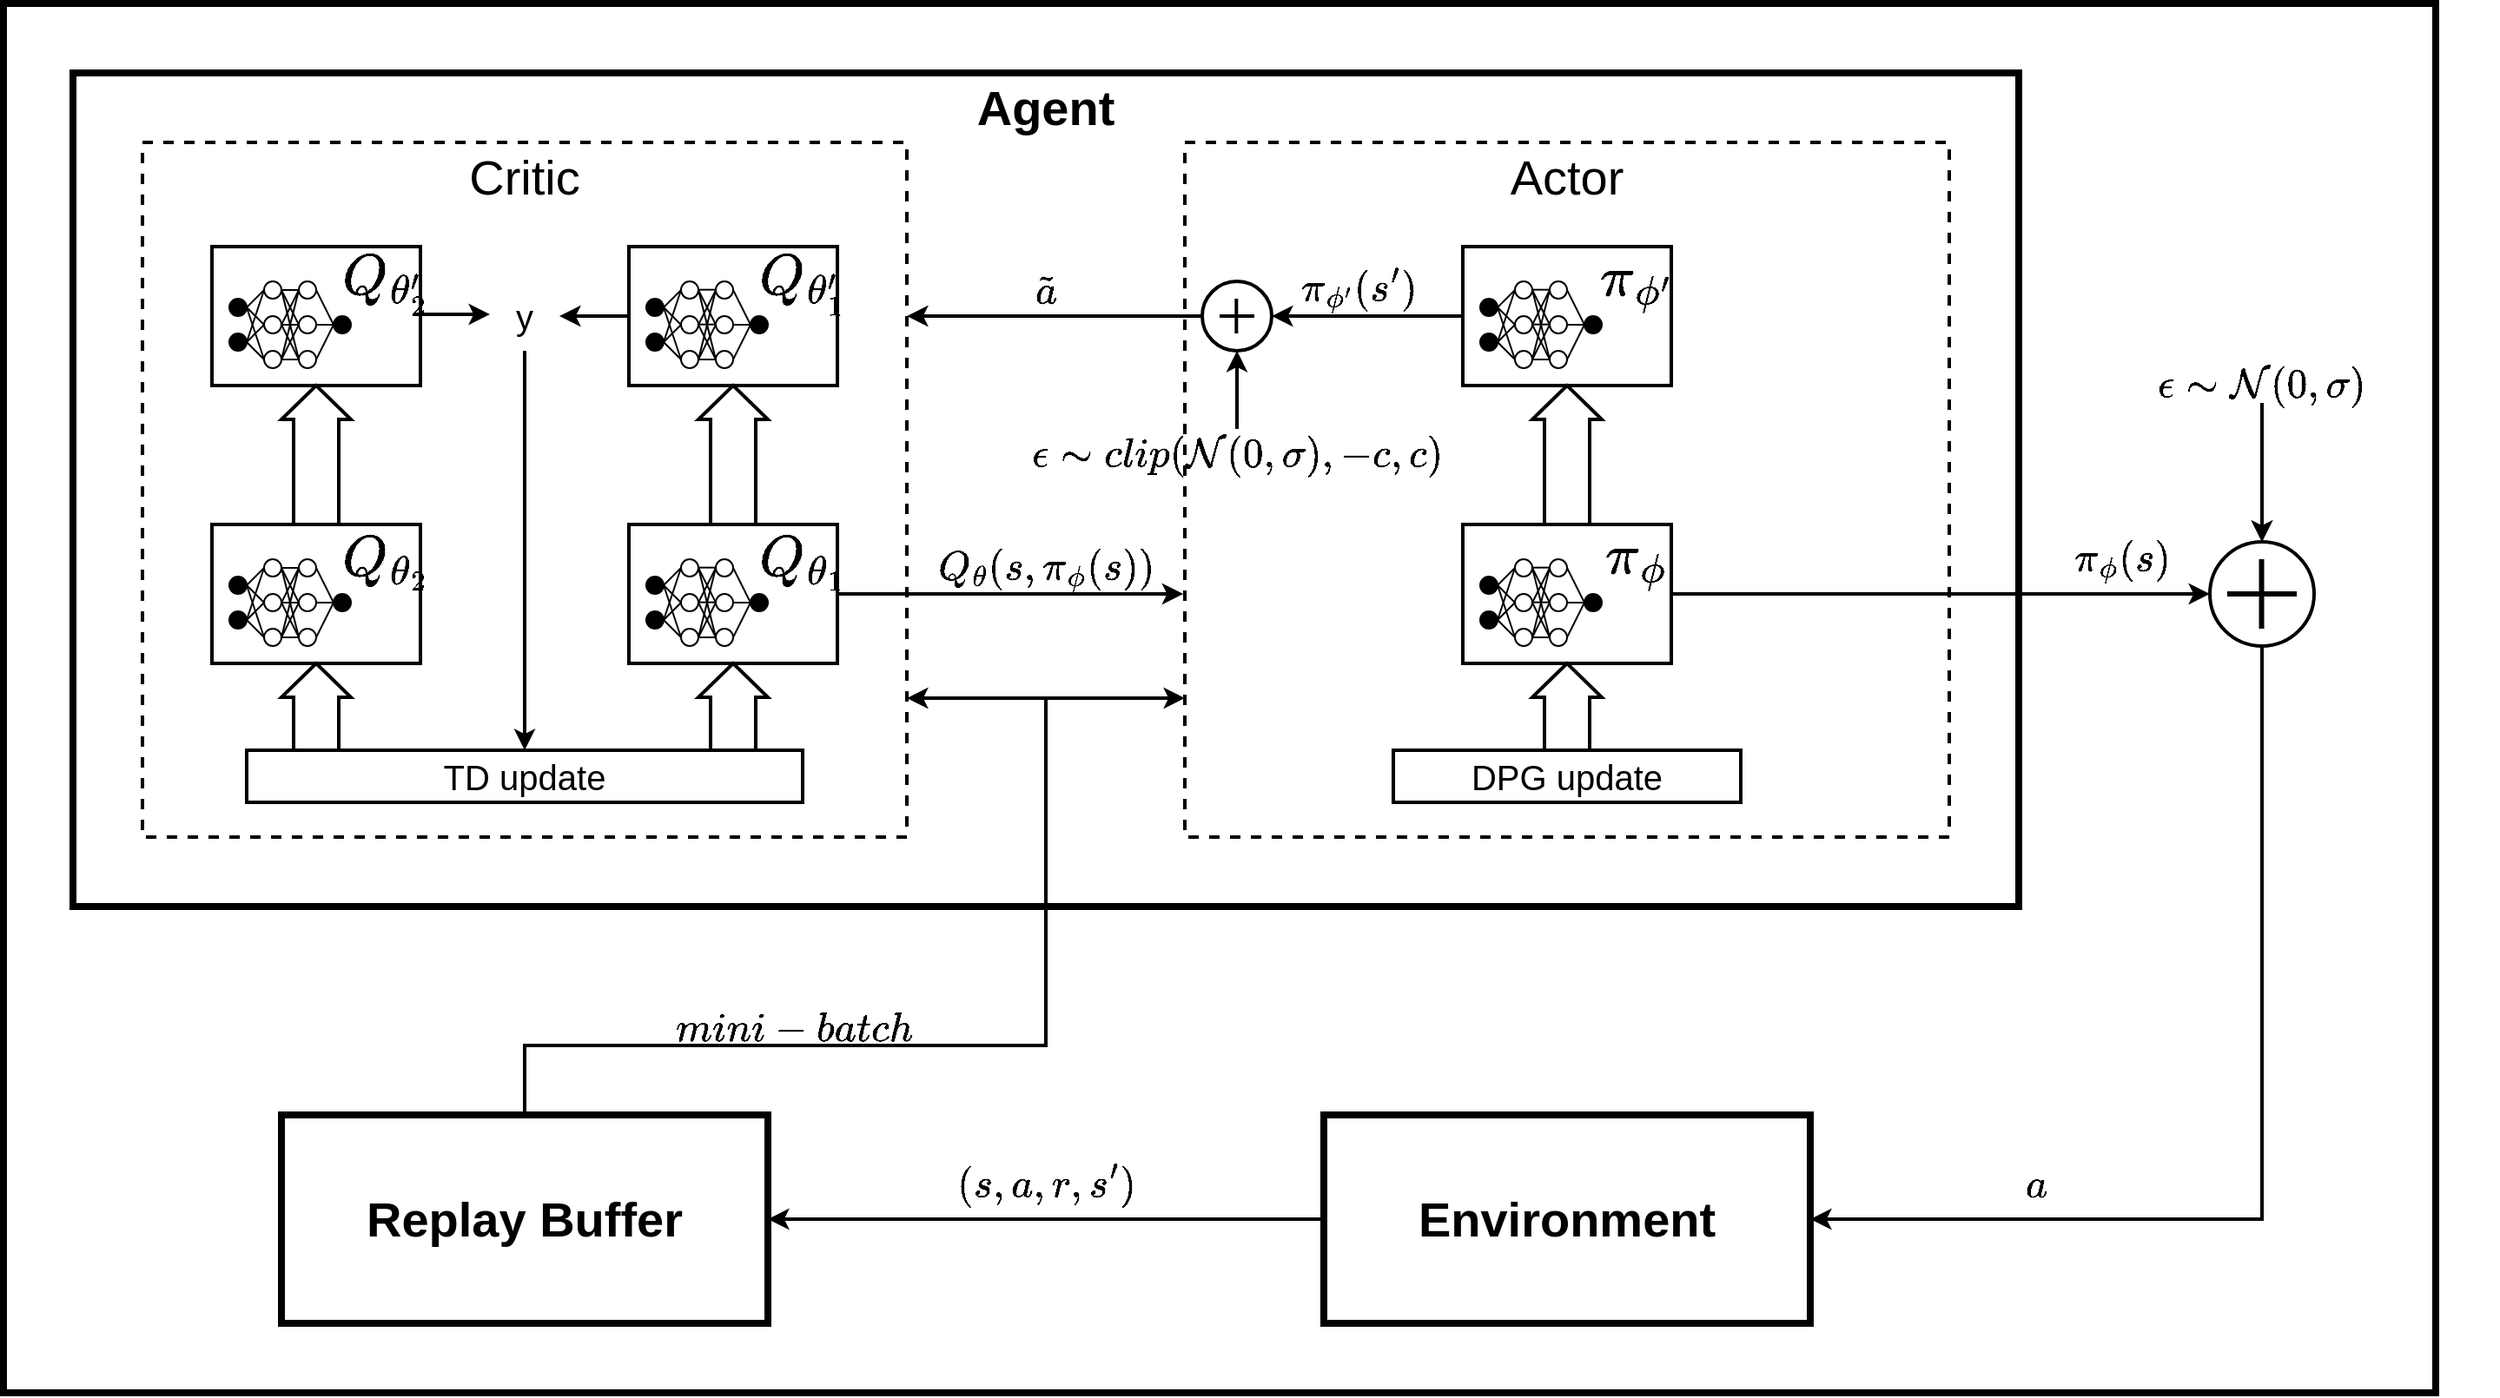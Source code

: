 <mxfile version="14.3.1" type="device"><diagram id="H3hat_OcHMWz4rE6O7yA" name="Page-1"><mxGraphModel dx="2377" dy="1382" grid="1" gridSize="10" guides="1" tooltips="1" connect="1" arrows="1" fold="1" page="0" pageScale="1" pageWidth="827" pageHeight="1169" math="1" shadow="0"><root><mxCell id="0"/><mxCell id="1" parent="0"/><mxCell id="QR2J7Jtj9F6sbPW2jEMR-1" value="" style="rounded=0;whiteSpace=wrap;html=1;fillColor=none;strokeWidth=4;" vertex="1" parent="1"><mxGeometry x="-440" y="-120" width="1120" height="480" as="geometry"/></mxCell><mxCell id="QR2J7Jtj9F6sbPW2jEMR-3" value="" style="rounded=0;whiteSpace=wrap;html=1;strokeWidth=2;fillColor=none;gradientColor=none;dashed=1;" vertex="1" parent="1"><mxGeometry x="-400" y="-80" width="440" height="400" as="geometry"/></mxCell><mxCell id="QR2J7Jtj9F6sbPW2jEMR-4" value="" style="rounded=0;whiteSpace=wrap;html=1;strokeWidth=2;fillColor=none;gradientColor=none;dashed=1;" vertex="1" parent="1"><mxGeometry x="200" y="-80" width="440" height="400" as="geometry"/></mxCell><mxCell id="QR2J7Jtj9F6sbPW2jEMR-5" value="&lt;h2&gt;&lt;font style=&quot;font-size: 28px&quot;&gt;Agent&lt;/font&gt;&lt;/h2&gt;" style="text;html=1;strokeColor=none;fillColor=none;align=center;verticalAlign=middle;whiteSpace=wrap;rounded=0;dashed=1;" vertex="1" parent="1"><mxGeometry x="80" y="-120" width="80" height="40" as="geometry"/></mxCell><mxCell id="QR2J7Jtj9F6sbPW2jEMR-6" value="&lt;font style=&quot;font-size: 28px&quot;&gt;Actor&lt;/font&gt;" style="text;html=1;strokeColor=none;fillColor=none;align=center;verticalAlign=middle;whiteSpace=wrap;rounded=0;dashed=1;" vertex="1" parent="1"><mxGeometry x="380" y="-80" width="80" height="40" as="geometry"/></mxCell><mxCell id="QR2J7Jtj9F6sbPW2jEMR-7" value="&lt;font style=&quot;font-size: 28px&quot;&gt;Critic&lt;/font&gt;" style="text;html=1;strokeColor=none;fillColor=none;align=center;verticalAlign=middle;whiteSpace=wrap;rounded=0;dashed=1;" vertex="1" parent="1"><mxGeometry x="-220" y="-80" width="80" height="40" as="geometry"/></mxCell><mxCell id="QR2J7Jtj9F6sbPW2jEMR-8" value="" style="rounded=0;whiteSpace=wrap;html=1;strokeColor=#000000;strokeWidth=2;fillColor=none;gradientColor=none;" vertex="1" parent="1"><mxGeometry x="-360" y="-20" width="120" height="80" as="geometry"/></mxCell><mxCell id="QR2J7Jtj9F6sbPW2jEMR-9" value="" style="rounded=0;whiteSpace=wrap;html=1;strokeColor=#000000;strokeWidth=2;fillColor=none;gradientColor=none;" vertex="1" parent="1"><mxGeometry x="-120" y="-20" width="120" height="80" as="geometry"/></mxCell><mxCell id="QR2J7Jtj9F6sbPW2jEMR-10" value="" style="rounded=0;whiteSpace=wrap;html=1;strokeColor=#000000;strokeWidth=2;fillColor=none;gradientColor=none;" vertex="1" parent="1"><mxGeometry x="-360" y="140" width="120" height="80" as="geometry"/></mxCell><mxCell id="QR2J7Jtj9F6sbPW2jEMR-16" value="" style="ellipse;whiteSpace=wrap;html=1;aspect=fixed;strokeColor=#000000;strokeWidth=1;gradientColor=none;fillColor=#000000;" vertex="1" parent="1"><mxGeometry x="-350" y="30" width="10" height="10" as="geometry"/></mxCell><mxCell id="QR2J7Jtj9F6sbPW2jEMR-17" value="" style="ellipse;whiteSpace=wrap;html=1;aspect=fixed;strokeColor=#000000;strokeWidth=1;gradientColor=none;fillColor=#000000;" vertex="1" parent="1"><mxGeometry x="-350" y="10" width="10" height="10" as="geometry"/></mxCell><mxCell id="QR2J7Jtj9F6sbPW2jEMR-29" value="" style="rounded=0;whiteSpace=wrap;html=1;strokeColor=#000000;strokeWidth=2;fillColor=none;gradientColor=none;" vertex="1" parent="1"><mxGeometry x="-120" y="140" width="120" height="80" as="geometry"/></mxCell><mxCell id="QR2J7Jtj9F6sbPW2jEMR-30" value="" style="rounded=0;whiteSpace=wrap;html=1;strokeColor=#000000;strokeWidth=2;fillColor=none;gradientColor=none;" vertex="1" parent="1"><mxGeometry x="360" y="-20" width="120" height="80" as="geometry"/></mxCell><mxCell id="QR2J7Jtj9F6sbPW2jEMR-252" style="edgeStyle=orthogonalEdgeStyle;rounded=0;orthogonalLoop=1;jettySize=auto;html=1;entryX=0;entryY=0.5;entryDx=0;entryDy=0;strokeWidth=2;" edge="1" parent="1" source="QR2J7Jtj9F6sbPW2jEMR-31" target="QR2J7Jtj9F6sbPW2jEMR-246"><mxGeometry relative="1" as="geometry"/></mxCell><mxCell id="QR2J7Jtj9F6sbPW2jEMR-31" value="" style="rounded=0;whiteSpace=wrap;html=1;strokeColor=#000000;strokeWidth=2;fillColor=none;gradientColor=none;" vertex="1" parent="1"><mxGeometry x="360" y="140" width="120" height="80" as="geometry"/></mxCell><mxCell id="QR2J7Jtj9F6sbPW2jEMR-35" value="" style="ellipse;whiteSpace=wrap;html=1;aspect=fixed;strokeColor=#000000;strokeWidth=1;gradientColor=none;fillColor=none;" vertex="1" parent="1"><mxGeometry x="-330" y="40" width="10" height="10" as="geometry"/></mxCell><mxCell id="QR2J7Jtj9F6sbPW2jEMR-36" value="" style="ellipse;whiteSpace=wrap;html=1;aspect=fixed;strokeColor=#000000;strokeWidth=1;gradientColor=none;fillColor=none;" vertex="1" parent="1"><mxGeometry x="-330" y="20" width="10" height="10" as="geometry"/></mxCell><mxCell id="QR2J7Jtj9F6sbPW2jEMR-37" value="" style="ellipse;whiteSpace=wrap;html=1;aspect=fixed;strokeColor=#000000;strokeWidth=1;gradientColor=none;fillColor=none;" vertex="1" parent="1"><mxGeometry x="-330" width="10" height="10" as="geometry"/></mxCell><mxCell id="QR2J7Jtj9F6sbPW2jEMR-38" value="" style="ellipse;whiteSpace=wrap;html=1;aspect=fixed;strokeColor=#000000;strokeWidth=1;gradientColor=none;fillColor=none;" vertex="1" parent="1"><mxGeometry x="-310" width="10" height="10" as="geometry"/></mxCell><mxCell id="QR2J7Jtj9F6sbPW2jEMR-39" value="" style="ellipse;whiteSpace=wrap;html=1;aspect=fixed;strokeColor=#000000;strokeWidth=1;gradientColor=none;fillColor=none;" vertex="1" parent="1"><mxGeometry x="-310" y="20" width="10" height="10" as="geometry"/></mxCell><mxCell id="QR2J7Jtj9F6sbPW2jEMR-40" value="" style="ellipse;whiteSpace=wrap;html=1;aspect=fixed;strokeColor=#000000;strokeWidth=1;gradientColor=none;fillColor=none;" vertex="1" parent="1"><mxGeometry x="-310" y="40" width="10" height="10" as="geometry"/></mxCell><mxCell id="QR2J7Jtj9F6sbPW2jEMR-41" value="" style="ellipse;whiteSpace=wrap;html=1;aspect=fixed;strokeColor=#000000;strokeWidth=1;gradientColor=none;fillColor=#000000;" vertex="1" parent="1"><mxGeometry x="-290" y="20" width="10" height="10" as="geometry"/></mxCell><mxCell id="QR2J7Jtj9F6sbPW2jEMR-43" value="" style="endArrow=none;html=1;exitX=1;exitY=0.5;exitDx=0;exitDy=0;entryX=0;entryY=0.5;entryDx=0;entryDy=0;" edge="1" parent="1" source="QR2J7Jtj9F6sbPW2jEMR-17" target="QR2J7Jtj9F6sbPW2jEMR-37"><mxGeometry width="50" height="50" relative="1" as="geometry"><mxPoint x="-260" y="70" as="sourcePoint"/><mxPoint x="-210" y="20" as="targetPoint"/></mxGeometry></mxCell><mxCell id="QR2J7Jtj9F6sbPW2jEMR-44" value="" style="endArrow=none;html=1;exitX=1;exitY=0.5;exitDx=0;exitDy=0;entryX=0;entryY=0.5;entryDx=0;entryDy=0;" edge="1" parent="1" source="QR2J7Jtj9F6sbPW2jEMR-17" target="QR2J7Jtj9F6sbPW2jEMR-36"><mxGeometry width="50" height="50" relative="1" as="geometry"><mxPoint x="-330" y="25" as="sourcePoint"/><mxPoint x="-320" y="15" as="targetPoint"/></mxGeometry></mxCell><mxCell id="QR2J7Jtj9F6sbPW2jEMR-45" value="" style="endArrow=none;html=1;exitX=0;exitY=0.5;exitDx=0;exitDy=0;entryX=1;entryY=0.5;entryDx=0;entryDy=0;" edge="1" parent="1" source="QR2J7Jtj9F6sbPW2jEMR-35" target="QR2J7Jtj9F6sbPW2jEMR-16"><mxGeometry width="50" height="50" relative="1" as="geometry"><mxPoint x="-340" y="40" as="sourcePoint"/><mxPoint x="-330" y="30" as="targetPoint"/></mxGeometry></mxCell><mxCell id="QR2J7Jtj9F6sbPW2jEMR-46" value="" style="endArrow=none;html=1;entryX=1;entryY=0.5;entryDx=0;entryDy=0;exitX=0;exitY=0.5;exitDx=0;exitDy=0;" edge="1" parent="1" source="QR2J7Jtj9F6sbPW2jEMR-35" target="QR2J7Jtj9F6sbPW2jEMR-17"><mxGeometry width="50" height="50" relative="1" as="geometry"><mxPoint x="-310" y="45" as="sourcePoint"/><mxPoint x="-300" y="35" as="targetPoint"/></mxGeometry></mxCell><mxCell id="QR2J7Jtj9F6sbPW2jEMR-47" value="" style="endArrow=none;html=1;entryX=1;entryY=0.5;entryDx=0;entryDy=0;exitX=0;exitY=0.5;exitDx=0;exitDy=0;" edge="1" parent="1" source="QR2J7Jtj9F6sbPW2jEMR-36" target="QR2J7Jtj9F6sbPW2jEMR-16"><mxGeometry width="50" height="50" relative="1" as="geometry"><mxPoint x="-300" y="55" as="sourcePoint"/><mxPoint x="-290" y="45" as="targetPoint"/></mxGeometry></mxCell><mxCell id="QR2J7Jtj9F6sbPW2jEMR-49" value="" style="endArrow=none;html=1;exitX=1;exitY=0.5;exitDx=0;exitDy=0;entryX=0;entryY=0.5;entryDx=0;entryDy=0;" edge="1" parent="1" source="QR2J7Jtj9F6sbPW2jEMR-16" target="QR2J7Jtj9F6sbPW2jEMR-37"><mxGeometry width="50" height="50" relative="1" as="geometry"><mxPoint x="-290" y="65" as="sourcePoint"/><mxPoint x="-280" y="55" as="targetPoint"/></mxGeometry></mxCell><mxCell id="QR2J7Jtj9F6sbPW2jEMR-50" value="" style="endArrow=none;html=1;exitX=1;exitY=0.5;exitDx=0;exitDy=0;entryX=0;entryY=0.5;entryDx=0;entryDy=0;" edge="1" parent="1" source="QR2J7Jtj9F6sbPW2jEMR-35" target="QR2J7Jtj9F6sbPW2jEMR-39"><mxGeometry width="50" height="50" relative="1" as="geometry"><mxPoint x="-280" y="75" as="sourcePoint"/><mxPoint x="-270" y="65" as="targetPoint"/></mxGeometry></mxCell><mxCell id="QR2J7Jtj9F6sbPW2jEMR-51" value="" style="endArrow=none;html=1;exitX=1;exitY=0.5;exitDx=0;exitDy=0;entryX=0;entryY=0.5;entryDx=0;entryDy=0;" edge="1" parent="1" source="QR2J7Jtj9F6sbPW2jEMR-35" target="QR2J7Jtj9F6sbPW2jEMR-40"><mxGeometry width="50" height="50" relative="1" as="geometry"><mxPoint x="-270" y="85" as="sourcePoint"/><mxPoint x="-260" y="75" as="targetPoint"/></mxGeometry></mxCell><mxCell id="QR2J7Jtj9F6sbPW2jEMR-52" value="" style="endArrow=none;html=1;exitX=1;exitY=0.5;exitDx=0;exitDy=0;entryX=0;entryY=0.5;entryDx=0;entryDy=0;" edge="1" parent="1" source="QR2J7Jtj9F6sbPW2jEMR-35" target="QR2J7Jtj9F6sbPW2jEMR-38"><mxGeometry width="50" height="50" relative="1" as="geometry"><mxPoint x="-260" y="95" as="sourcePoint"/><mxPoint x="-250" y="85" as="targetPoint"/></mxGeometry></mxCell><mxCell id="QR2J7Jtj9F6sbPW2jEMR-53" value="" style="endArrow=none;html=1;exitX=1;exitY=0.5;exitDx=0;exitDy=0;entryX=0;entryY=0.5;entryDx=0;entryDy=0;" edge="1" parent="1" source="QR2J7Jtj9F6sbPW2jEMR-36" target="QR2J7Jtj9F6sbPW2jEMR-40"><mxGeometry width="50" height="50" relative="1" as="geometry"><mxPoint x="-250" y="105" as="sourcePoint"/><mxPoint x="-240" y="95" as="targetPoint"/></mxGeometry></mxCell><mxCell id="QR2J7Jtj9F6sbPW2jEMR-54" value="" style="endArrow=none;html=1;exitX=1;exitY=0.5;exitDx=0;exitDy=0;entryX=0;entryY=0.5;entryDx=0;entryDy=0;" edge="1" parent="1" source="QR2J7Jtj9F6sbPW2jEMR-36" target="QR2J7Jtj9F6sbPW2jEMR-39"><mxGeometry width="50" height="50" relative="1" as="geometry"><mxPoint x="-240" y="115" as="sourcePoint"/><mxPoint x="-230" y="105" as="targetPoint"/></mxGeometry></mxCell><mxCell id="QR2J7Jtj9F6sbPW2jEMR-55" value="" style="endArrow=none;html=1;exitX=1;exitY=0.5;exitDx=0;exitDy=0;entryX=0;entryY=0.5;entryDx=0;entryDy=0;" edge="1" parent="1" source="QR2J7Jtj9F6sbPW2jEMR-36" target="QR2J7Jtj9F6sbPW2jEMR-38"><mxGeometry width="50" height="50" relative="1" as="geometry"><mxPoint x="-280" y="90" as="sourcePoint"/><mxPoint x="-270" y="80" as="targetPoint"/></mxGeometry></mxCell><mxCell id="QR2J7Jtj9F6sbPW2jEMR-56" value="" style="endArrow=none;html=1;exitX=1;exitY=0.5;exitDx=0;exitDy=0;entryX=0;entryY=0.5;entryDx=0;entryDy=0;" edge="1" parent="1" source="QR2J7Jtj9F6sbPW2jEMR-37" target="QR2J7Jtj9F6sbPW2jEMR-39"><mxGeometry width="50" height="50" relative="1" as="geometry"><mxPoint x="-270" y="90" as="sourcePoint"/><mxPoint x="-260" y="80" as="targetPoint"/></mxGeometry></mxCell><mxCell id="QR2J7Jtj9F6sbPW2jEMR-57" value="" style="endArrow=none;html=1;exitX=1;exitY=0.5;exitDx=0;exitDy=0;entryX=0;entryY=0.5;entryDx=0;entryDy=0;" edge="1" parent="1" source="QR2J7Jtj9F6sbPW2jEMR-37" target="QR2J7Jtj9F6sbPW2jEMR-40"><mxGeometry width="50" height="50" relative="1" as="geometry"><mxPoint x="-250" y="90" as="sourcePoint"/><mxPoint x="-240" y="80" as="targetPoint"/></mxGeometry></mxCell><mxCell id="QR2J7Jtj9F6sbPW2jEMR-58" value="" style="endArrow=none;html=1;exitX=0;exitY=0.5;exitDx=0;exitDy=0;entryX=1;entryY=0.5;entryDx=0;entryDy=0;" edge="1" parent="1" source="QR2J7Jtj9F6sbPW2jEMR-38" target="QR2J7Jtj9F6sbPW2jEMR-37"><mxGeometry width="50" height="50" relative="1" as="geometry"><mxPoint x="-200" y="155" as="sourcePoint"/><mxPoint x="-190" y="145" as="targetPoint"/></mxGeometry></mxCell><mxCell id="QR2J7Jtj9F6sbPW2jEMR-59" value="" style="endArrow=none;html=1;exitX=0;exitY=0.5;exitDx=0;exitDy=0;entryX=1;entryY=0.5;entryDx=0;entryDy=0;" edge="1" parent="1" source="QR2J7Jtj9F6sbPW2jEMR-41" target="QR2J7Jtj9F6sbPW2jEMR-38"><mxGeometry width="50" height="50" relative="1" as="geometry"><mxPoint x="-220" y="70" as="sourcePoint"/><mxPoint x="-210" y="60" as="targetPoint"/></mxGeometry></mxCell><mxCell id="QR2J7Jtj9F6sbPW2jEMR-60" value="" style="endArrow=none;html=1;exitX=1;exitY=0.5;exitDx=0;exitDy=0;entryX=0;entryY=0.5;entryDx=0;entryDy=0;" edge="1" parent="1" source="QR2J7Jtj9F6sbPW2jEMR-39" target="QR2J7Jtj9F6sbPW2jEMR-41"><mxGeometry width="50" height="50" relative="1" as="geometry"><mxPoint x="-210" y="80" as="sourcePoint"/><mxPoint x="-200" y="70" as="targetPoint"/></mxGeometry></mxCell><mxCell id="QR2J7Jtj9F6sbPW2jEMR-61" value="" style="endArrow=none;html=1;exitX=1;exitY=0.5;exitDx=0;exitDy=0;entryX=0;entryY=0.5;entryDx=0;entryDy=0;" edge="1" parent="1" source="QR2J7Jtj9F6sbPW2jEMR-40" target="QR2J7Jtj9F6sbPW2jEMR-41"><mxGeometry width="50" height="50" relative="1" as="geometry"><mxPoint x="-200" y="90" as="sourcePoint"/><mxPoint x="-190" y="80" as="targetPoint"/></mxGeometry></mxCell><mxCell id="QR2J7Jtj9F6sbPW2jEMR-62" value="" style="ellipse;whiteSpace=wrap;html=1;aspect=fixed;strokeColor=#000000;strokeWidth=1;gradientColor=none;fillColor=#000000;" vertex="1" parent="1"><mxGeometry x="-350" y="190" width="10" height="10" as="geometry"/></mxCell><mxCell id="QR2J7Jtj9F6sbPW2jEMR-63" value="" style="ellipse;whiteSpace=wrap;html=1;aspect=fixed;strokeColor=#000000;strokeWidth=1;gradientColor=none;fillColor=#000000;" vertex="1" parent="1"><mxGeometry x="-350" y="170" width="10" height="10" as="geometry"/></mxCell><mxCell id="QR2J7Jtj9F6sbPW2jEMR-64" value="" style="ellipse;whiteSpace=wrap;html=1;aspect=fixed;strokeColor=#000000;strokeWidth=1;gradientColor=none;fillColor=none;" vertex="1" parent="1"><mxGeometry x="-330" y="200" width="10" height="10" as="geometry"/></mxCell><mxCell id="QR2J7Jtj9F6sbPW2jEMR-65" value="" style="ellipse;whiteSpace=wrap;html=1;aspect=fixed;strokeColor=#000000;strokeWidth=1;gradientColor=none;fillColor=none;" vertex="1" parent="1"><mxGeometry x="-330" y="180" width="10" height="10" as="geometry"/></mxCell><mxCell id="QR2J7Jtj9F6sbPW2jEMR-66" value="" style="ellipse;whiteSpace=wrap;html=1;aspect=fixed;strokeColor=#000000;strokeWidth=1;gradientColor=none;fillColor=none;" vertex="1" parent="1"><mxGeometry x="-330" y="160" width="10" height="10" as="geometry"/></mxCell><mxCell id="QR2J7Jtj9F6sbPW2jEMR-67" value="" style="ellipse;whiteSpace=wrap;html=1;aspect=fixed;strokeColor=#000000;strokeWidth=1;gradientColor=none;fillColor=none;" vertex="1" parent="1"><mxGeometry x="-310" y="160" width="10" height="10" as="geometry"/></mxCell><mxCell id="QR2J7Jtj9F6sbPW2jEMR-68" value="" style="ellipse;whiteSpace=wrap;html=1;aspect=fixed;strokeColor=#000000;strokeWidth=1;gradientColor=none;fillColor=none;" vertex="1" parent="1"><mxGeometry x="-310" y="180" width="10" height="10" as="geometry"/></mxCell><mxCell id="QR2J7Jtj9F6sbPW2jEMR-69" value="" style="ellipse;whiteSpace=wrap;html=1;aspect=fixed;strokeColor=#000000;strokeWidth=1;gradientColor=none;fillColor=none;" vertex="1" parent="1"><mxGeometry x="-310" y="200" width="10" height="10" as="geometry"/></mxCell><mxCell id="QR2J7Jtj9F6sbPW2jEMR-70" value="" style="ellipse;whiteSpace=wrap;html=1;aspect=fixed;strokeColor=#000000;strokeWidth=1;gradientColor=none;fillColor=#000000;" vertex="1" parent="1"><mxGeometry x="-290" y="180" width="10" height="10" as="geometry"/></mxCell><mxCell id="QR2J7Jtj9F6sbPW2jEMR-71" value="" style="endArrow=none;html=1;exitX=1;exitY=0.5;exitDx=0;exitDy=0;entryX=0;entryY=0.5;entryDx=0;entryDy=0;" edge="1" parent="1" source="QR2J7Jtj9F6sbPW2jEMR-63" target="QR2J7Jtj9F6sbPW2jEMR-66"><mxGeometry width="50" height="50" relative="1" as="geometry"><mxPoint x="-260" y="230" as="sourcePoint"/><mxPoint x="-210" y="180" as="targetPoint"/></mxGeometry></mxCell><mxCell id="QR2J7Jtj9F6sbPW2jEMR-72" value="" style="endArrow=none;html=1;exitX=1;exitY=0.5;exitDx=0;exitDy=0;entryX=0;entryY=0.5;entryDx=0;entryDy=0;" edge="1" parent="1" source="QR2J7Jtj9F6sbPW2jEMR-64" target="QR2J7Jtj9F6sbPW2jEMR-68"><mxGeometry width="50" height="50" relative="1" as="geometry"><mxPoint x="-280" y="235" as="sourcePoint"/><mxPoint x="-270" y="225" as="targetPoint"/></mxGeometry></mxCell><mxCell id="QR2J7Jtj9F6sbPW2jEMR-73" value="" style="endArrow=none;html=1;exitX=1;exitY=0.5;exitDx=0;exitDy=0;entryX=0;entryY=0.5;entryDx=0;entryDy=0;" edge="1" parent="1" source="QR2J7Jtj9F6sbPW2jEMR-64" target="QR2J7Jtj9F6sbPW2jEMR-69"><mxGeometry width="50" height="50" relative="1" as="geometry"><mxPoint x="-270" y="245" as="sourcePoint"/><mxPoint x="-260" y="235" as="targetPoint"/></mxGeometry></mxCell><mxCell id="QR2J7Jtj9F6sbPW2jEMR-74" value="" style="endArrow=none;html=1;exitX=1;exitY=0.5;exitDx=0;exitDy=0;entryX=0;entryY=0.5;entryDx=0;entryDy=0;" edge="1" parent="1" source="QR2J7Jtj9F6sbPW2jEMR-64" target="QR2J7Jtj9F6sbPW2jEMR-67"><mxGeometry width="50" height="50" relative="1" as="geometry"><mxPoint x="-260" y="255" as="sourcePoint"/><mxPoint x="-250" y="245" as="targetPoint"/></mxGeometry></mxCell><mxCell id="QR2J7Jtj9F6sbPW2jEMR-75" value="" style="endArrow=none;html=1;exitX=1;exitY=0.5;exitDx=0;exitDy=0;entryX=0;entryY=0.5;entryDx=0;entryDy=0;" edge="1" parent="1" source="QR2J7Jtj9F6sbPW2jEMR-65" target="QR2J7Jtj9F6sbPW2jEMR-67"><mxGeometry width="50" height="50" relative="1" as="geometry"><mxPoint x="-280" y="250" as="sourcePoint"/><mxPoint x="-270" y="240" as="targetPoint"/></mxGeometry></mxCell><mxCell id="QR2J7Jtj9F6sbPW2jEMR-76" value="" style="endArrow=none;html=1;exitX=1;exitY=0.5;exitDx=0;exitDy=0;entryX=0;entryY=0.5;entryDx=0;entryDy=0;" edge="1" parent="1" source="QR2J7Jtj9F6sbPW2jEMR-66" target="QR2J7Jtj9F6sbPW2jEMR-68"><mxGeometry width="50" height="50" relative="1" as="geometry"><mxPoint x="-270" y="250" as="sourcePoint"/><mxPoint x="-260" y="240" as="targetPoint"/></mxGeometry></mxCell><mxCell id="QR2J7Jtj9F6sbPW2jEMR-77" value="" style="endArrow=none;html=1;exitX=1;exitY=0.5;exitDx=0;exitDy=0;entryX=0;entryY=0.5;entryDx=0;entryDy=0;" edge="1" parent="1" source="QR2J7Jtj9F6sbPW2jEMR-66" target="QR2J7Jtj9F6sbPW2jEMR-69"><mxGeometry width="50" height="50" relative="1" as="geometry"><mxPoint x="-250" y="250" as="sourcePoint"/><mxPoint x="-240" y="240" as="targetPoint"/></mxGeometry></mxCell><mxCell id="QR2J7Jtj9F6sbPW2jEMR-78" value="" style="endArrow=none;html=1;exitX=0;exitY=0.5;exitDx=0;exitDy=0;entryX=1;entryY=0.5;entryDx=0;entryDy=0;" edge="1" parent="1" source="QR2J7Jtj9F6sbPW2jEMR-70" target="QR2J7Jtj9F6sbPW2jEMR-67"><mxGeometry width="50" height="50" relative="1" as="geometry"><mxPoint x="-220" y="230" as="sourcePoint"/><mxPoint x="-210" y="220" as="targetPoint"/></mxGeometry></mxCell><mxCell id="QR2J7Jtj9F6sbPW2jEMR-79" value="" style="endArrow=none;html=1;exitX=1;exitY=0.5;exitDx=0;exitDy=0;entryX=0;entryY=0.5;entryDx=0;entryDy=0;" edge="1" parent="1" source="QR2J7Jtj9F6sbPW2jEMR-68" target="QR2J7Jtj9F6sbPW2jEMR-70"><mxGeometry width="50" height="50" relative="1" as="geometry"><mxPoint x="-210" y="240" as="sourcePoint"/><mxPoint x="-200" y="230" as="targetPoint"/></mxGeometry></mxCell><mxCell id="QR2J7Jtj9F6sbPW2jEMR-80" value="" style="endArrow=none;html=1;exitX=1;exitY=0.5;exitDx=0;exitDy=0;entryX=0;entryY=0.5;entryDx=0;entryDy=0;" edge="1" parent="1" source="QR2J7Jtj9F6sbPW2jEMR-69" target="QR2J7Jtj9F6sbPW2jEMR-70"><mxGeometry width="50" height="50" relative="1" as="geometry"><mxPoint x="-200" y="250" as="sourcePoint"/><mxPoint x="-190" y="240" as="targetPoint"/></mxGeometry></mxCell><mxCell id="QR2J7Jtj9F6sbPW2jEMR-83" value="" style="ellipse;whiteSpace=wrap;html=1;aspect=fixed;strokeColor=#000000;strokeWidth=1;gradientColor=none;fillColor=none;" vertex="1" parent="1"><mxGeometry x="-90" y="40" width="10" height="10" as="geometry"/></mxCell><mxCell id="QR2J7Jtj9F6sbPW2jEMR-84" value="" style="ellipse;whiteSpace=wrap;html=1;aspect=fixed;strokeColor=#000000;strokeWidth=1;gradientColor=none;fillColor=none;" vertex="1" parent="1"><mxGeometry x="-90" y="20" width="10" height="10" as="geometry"/></mxCell><mxCell id="QR2J7Jtj9F6sbPW2jEMR-85" value="" style="ellipse;whiteSpace=wrap;html=1;aspect=fixed;strokeColor=#000000;strokeWidth=1;gradientColor=none;fillColor=none;" vertex="1" parent="1"><mxGeometry x="-90" width="10" height="10" as="geometry"/></mxCell><mxCell id="QR2J7Jtj9F6sbPW2jEMR-86" value="" style="ellipse;whiteSpace=wrap;html=1;aspect=fixed;strokeColor=#000000;strokeWidth=1;gradientColor=none;fillColor=none;" vertex="1" parent="1"><mxGeometry x="-70" width="10" height="10" as="geometry"/></mxCell><mxCell id="QR2J7Jtj9F6sbPW2jEMR-87" value="" style="ellipse;whiteSpace=wrap;html=1;aspect=fixed;strokeColor=#000000;strokeWidth=1;gradientColor=none;fillColor=none;" vertex="1" parent="1"><mxGeometry x="-70" y="20" width="10" height="10" as="geometry"/></mxCell><mxCell id="QR2J7Jtj9F6sbPW2jEMR-88" value="" style="ellipse;whiteSpace=wrap;html=1;aspect=fixed;strokeColor=#000000;strokeWidth=1;gradientColor=none;fillColor=none;" vertex="1" parent="1"><mxGeometry x="-70" y="40" width="10" height="10" as="geometry"/></mxCell><mxCell id="QR2J7Jtj9F6sbPW2jEMR-89" value="" style="ellipse;whiteSpace=wrap;html=1;aspect=fixed;strokeColor=#000000;strokeWidth=1;gradientColor=none;fillColor=#000000;" vertex="1" parent="1"><mxGeometry x="-50" y="20" width="10" height="10" as="geometry"/></mxCell><mxCell id="QR2J7Jtj9F6sbPW2jEMR-91" value="" style="endArrow=none;html=1;exitX=1;exitY=0.5;exitDx=0;exitDy=0;entryX=0;entryY=0.5;entryDx=0;entryDy=0;" edge="1" parent="1" source="QR2J7Jtj9F6sbPW2jEMR-83" target="QR2J7Jtj9F6sbPW2jEMR-87"><mxGeometry width="50" height="50" relative="1" as="geometry"><mxPoint x="-40" y="75" as="sourcePoint"/><mxPoint x="-30" y="65" as="targetPoint"/></mxGeometry></mxCell><mxCell id="QR2J7Jtj9F6sbPW2jEMR-92" value="" style="endArrow=none;html=1;exitX=1;exitY=0.5;exitDx=0;exitDy=0;entryX=0;entryY=0.5;entryDx=0;entryDy=0;" edge="1" parent="1" source="QR2J7Jtj9F6sbPW2jEMR-83" target="QR2J7Jtj9F6sbPW2jEMR-88"><mxGeometry width="50" height="50" relative="1" as="geometry"><mxPoint x="-30" y="85" as="sourcePoint"/><mxPoint x="-20" y="75" as="targetPoint"/></mxGeometry></mxCell><mxCell id="QR2J7Jtj9F6sbPW2jEMR-93" value="" style="endArrow=none;html=1;exitX=1;exitY=0.5;exitDx=0;exitDy=0;entryX=0;entryY=0.5;entryDx=0;entryDy=0;" edge="1" parent="1" source="QR2J7Jtj9F6sbPW2jEMR-83" target="QR2J7Jtj9F6sbPW2jEMR-86"><mxGeometry width="50" height="50" relative="1" as="geometry"><mxPoint x="-20" y="95" as="sourcePoint"/><mxPoint x="-10" y="85" as="targetPoint"/></mxGeometry></mxCell><mxCell id="QR2J7Jtj9F6sbPW2jEMR-94" value="" style="endArrow=none;html=1;exitX=1;exitY=0.5;exitDx=0;exitDy=0;entryX=0;entryY=0.5;entryDx=0;entryDy=0;" edge="1" parent="1" source="QR2J7Jtj9F6sbPW2jEMR-84" target="QR2J7Jtj9F6sbPW2jEMR-86"><mxGeometry width="50" height="50" relative="1" as="geometry"><mxPoint x="-40" y="90" as="sourcePoint"/><mxPoint x="-30" y="80" as="targetPoint"/></mxGeometry></mxCell><mxCell id="QR2J7Jtj9F6sbPW2jEMR-95" value="" style="endArrow=none;html=1;exitX=1;exitY=0.5;exitDx=0;exitDy=0;entryX=0;entryY=0.5;entryDx=0;entryDy=0;" edge="1" parent="1" source="QR2J7Jtj9F6sbPW2jEMR-85" target="QR2J7Jtj9F6sbPW2jEMR-87"><mxGeometry width="50" height="50" relative="1" as="geometry"><mxPoint x="-30" y="90" as="sourcePoint"/><mxPoint x="-20" y="80" as="targetPoint"/></mxGeometry></mxCell><mxCell id="QR2J7Jtj9F6sbPW2jEMR-96" value="" style="endArrow=none;html=1;exitX=1;exitY=0.5;exitDx=0;exitDy=0;entryX=0;entryY=0.5;entryDx=0;entryDy=0;" edge="1" parent="1" source="QR2J7Jtj9F6sbPW2jEMR-85" target="QR2J7Jtj9F6sbPW2jEMR-88"><mxGeometry width="50" height="50" relative="1" as="geometry"><mxPoint x="-10" y="90" as="sourcePoint"/><mxPoint y="80" as="targetPoint"/></mxGeometry></mxCell><mxCell id="QR2J7Jtj9F6sbPW2jEMR-97" value="" style="endArrow=none;html=1;exitX=0;exitY=0.5;exitDx=0;exitDy=0;entryX=1;entryY=0.5;entryDx=0;entryDy=0;" edge="1" parent="1" source="QR2J7Jtj9F6sbPW2jEMR-89" target="QR2J7Jtj9F6sbPW2jEMR-86"><mxGeometry width="50" height="50" relative="1" as="geometry"><mxPoint x="20" y="70" as="sourcePoint"/><mxPoint x="30" y="60" as="targetPoint"/></mxGeometry></mxCell><mxCell id="QR2J7Jtj9F6sbPW2jEMR-98" value="" style="endArrow=none;html=1;exitX=1;exitY=0.5;exitDx=0;exitDy=0;entryX=0;entryY=0.5;entryDx=0;entryDy=0;" edge="1" parent="1" source="QR2J7Jtj9F6sbPW2jEMR-87" target="QR2J7Jtj9F6sbPW2jEMR-89"><mxGeometry width="50" height="50" relative="1" as="geometry"><mxPoint x="30" y="80" as="sourcePoint"/><mxPoint x="40" y="70" as="targetPoint"/></mxGeometry></mxCell><mxCell id="QR2J7Jtj9F6sbPW2jEMR-99" value="" style="endArrow=none;html=1;exitX=1;exitY=0.5;exitDx=0;exitDy=0;entryX=0;entryY=0.5;entryDx=0;entryDy=0;" edge="1" parent="1" source="QR2J7Jtj9F6sbPW2jEMR-88" target="QR2J7Jtj9F6sbPW2jEMR-89"><mxGeometry width="50" height="50" relative="1" as="geometry"><mxPoint x="40" y="90" as="sourcePoint"/><mxPoint x="50" y="80" as="targetPoint"/></mxGeometry></mxCell><mxCell id="QR2J7Jtj9F6sbPW2jEMR-122" value="" style="ellipse;whiteSpace=wrap;html=1;aspect=fixed;strokeColor=#000000;strokeWidth=1;gradientColor=none;fillColor=none;" vertex="1" parent="1"><mxGeometry x="-90" y="200" width="10" height="10" as="geometry"/></mxCell><mxCell id="QR2J7Jtj9F6sbPW2jEMR-123" value="" style="ellipse;whiteSpace=wrap;html=1;aspect=fixed;strokeColor=#000000;strokeWidth=1;gradientColor=none;fillColor=none;" vertex="1" parent="1"><mxGeometry x="-90" y="180" width="10" height="10" as="geometry"/></mxCell><mxCell id="QR2J7Jtj9F6sbPW2jEMR-124" value="" style="ellipse;whiteSpace=wrap;html=1;aspect=fixed;strokeColor=#000000;strokeWidth=1;gradientColor=none;fillColor=none;" vertex="1" parent="1"><mxGeometry x="-90" y="160" width="10" height="10" as="geometry"/></mxCell><mxCell id="QR2J7Jtj9F6sbPW2jEMR-125" value="" style="ellipse;whiteSpace=wrap;html=1;aspect=fixed;strokeColor=#000000;strokeWidth=1;gradientColor=none;fillColor=none;" vertex="1" parent="1"><mxGeometry x="-70" y="160" width="10" height="10" as="geometry"/></mxCell><mxCell id="QR2J7Jtj9F6sbPW2jEMR-126" value="" style="ellipse;whiteSpace=wrap;html=1;aspect=fixed;strokeColor=#000000;strokeWidth=1;gradientColor=none;fillColor=none;" vertex="1" parent="1"><mxGeometry x="-70" y="180" width="10" height="10" as="geometry"/></mxCell><mxCell id="QR2J7Jtj9F6sbPW2jEMR-127" value="" style="ellipse;whiteSpace=wrap;html=1;aspect=fixed;strokeColor=#000000;strokeWidth=1;gradientColor=none;fillColor=none;" vertex="1" parent="1"><mxGeometry x="-70" y="200" width="10" height="10" as="geometry"/></mxCell><mxCell id="QR2J7Jtj9F6sbPW2jEMR-128" value="" style="ellipse;whiteSpace=wrap;html=1;aspect=fixed;strokeColor=#000000;strokeWidth=1;gradientColor=none;fillColor=#000000;" vertex="1" parent="1"><mxGeometry x="-50" y="180" width="10" height="10" as="geometry"/></mxCell><mxCell id="QR2J7Jtj9F6sbPW2jEMR-130" value="" style="endArrow=none;html=1;exitX=1;exitY=0.5;exitDx=0;exitDy=0;entryX=0;entryY=0.5;entryDx=0;entryDy=0;" edge="1" parent="1" source="QR2J7Jtj9F6sbPW2jEMR-122" target="QR2J7Jtj9F6sbPW2jEMR-126"><mxGeometry width="50" height="50" relative="1" as="geometry"><mxPoint x="-40" y="235" as="sourcePoint"/><mxPoint x="-30" y="225" as="targetPoint"/></mxGeometry></mxCell><mxCell id="QR2J7Jtj9F6sbPW2jEMR-131" value="" style="endArrow=none;html=1;exitX=1;exitY=0.5;exitDx=0;exitDy=0;entryX=0;entryY=0.5;entryDx=0;entryDy=0;" edge="1" parent="1" source="QR2J7Jtj9F6sbPW2jEMR-122" target="QR2J7Jtj9F6sbPW2jEMR-127"><mxGeometry width="50" height="50" relative="1" as="geometry"><mxPoint x="-30" y="245" as="sourcePoint"/><mxPoint x="-20" y="235" as="targetPoint"/></mxGeometry></mxCell><mxCell id="QR2J7Jtj9F6sbPW2jEMR-132" value="" style="endArrow=none;html=1;exitX=1;exitY=0.5;exitDx=0;exitDy=0;entryX=0;entryY=0.5;entryDx=0;entryDy=0;" edge="1" parent="1" source="QR2J7Jtj9F6sbPW2jEMR-122" target="QR2J7Jtj9F6sbPW2jEMR-125"><mxGeometry width="50" height="50" relative="1" as="geometry"><mxPoint x="-20" y="255" as="sourcePoint"/><mxPoint x="-10" y="245" as="targetPoint"/></mxGeometry></mxCell><mxCell id="QR2J7Jtj9F6sbPW2jEMR-133" value="" style="endArrow=none;html=1;exitX=1;exitY=0.5;exitDx=0;exitDy=0;entryX=0;entryY=0.5;entryDx=0;entryDy=0;" edge="1" parent="1" source="QR2J7Jtj9F6sbPW2jEMR-123" target="QR2J7Jtj9F6sbPW2jEMR-125"><mxGeometry width="50" height="50" relative="1" as="geometry"><mxPoint x="-40" y="250" as="sourcePoint"/><mxPoint x="-30" y="240" as="targetPoint"/></mxGeometry></mxCell><mxCell id="QR2J7Jtj9F6sbPW2jEMR-134" value="" style="endArrow=none;html=1;exitX=1;exitY=0.5;exitDx=0;exitDy=0;entryX=0;entryY=0.5;entryDx=0;entryDy=0;" edge="1" parent="1" source="QR2J7Jtj9F6sbPW2jEMR-124" target="QR2J7Jtj9F6sbPW2jEMR-126"><mxGeometry width="50" height="50" relative="1" as="geometry"><mxPoint x="-30" y="250" as="sourcePoint"/><mxPoint x="-20" y="240" as="targetPoint"/></mxGeometry></mxCell><mxCell id="QR2J7Jtj9F6sbPW2jEMR-135" value="" style="endArrow=none;html=1;exitX=1;exitY=0.5;exitDx=0;exitDy=0;entryX=0;entryY=0.5;entryDx=0;entryDy=0;" edge="1" parent="1" source="QR2J7Jtj9F6sbPW2jEMR-124" target="QR2J7Jtj9F6sbPW2jEMR-127"><mxGeometry width="50" height="50" relative="1" as="geometry"><mxPoint x="-10" y="250" as="sourcePoint"/><mxPoint y="240" as="targetPoint"/></mxGeometry></mxCell><mxCell id="QR2J7Jtj9F6sbPW2jEMR-136" value="" style="endArrow=none;html=1;exitX=0;exitY=0.5;exitDx=0;exitDy=0;entryX=1;entryY=0.5;entryDx=0;entryDy=0;" edge="1" parent="1" source="QR2J7Jtj9F6sbPW2jEMR-128" target="QR2J7Jtj9F6sbPW2jEMR-125"><mxGeometry width="50" height="50" relative="1" as="geometry"><mxPoint x="20" y="230" as="sourcePoint"/><mxPoint x="30" y="220" as="targetPoint"/></mxGeometry></mxCell><mxCell id="QR2J7Jtj9F6sbPW2jEMR-137" value="" style="endArrow=none;html=1;exitX=1;exitY=0.5;exitDx=0;exitDy=0;entryX=0;entryY=0.5;entryDx=0;entryDy=0;" edge="1" parent="1" source="QR2J7Jtj9F6sbPW2jEMR-126" target="QR2J7Jtj9F6sbPW2jEMR-128"><mxGeometry width="50" height="50" relative="1" as="geometry"><mxPoint x="30" y="240" as="sourcePoint"/><mxPoint x="40" y="230" as="targetPoint"/></mxGeometry></mxCell><mxCell id="QR2J7Jtj9F6sbPW2jEMR-138" value="" style="endArrow=none;html=1;exitX=1;exitY=0.5;exitDx=0;exitDy=0;entryX=0;entryY=0.5;entryDx=0;entryDy=0;" edge="1" parent="1" source="QR2J7Jtj9F6sbPW2jEMR-127" target="QR2J7Jtj9F6sbPW2jEMR-128"><mxGeometry width="50" height="50" relative="1" as="geometry"><mxPoint x="40" y="250" as="sourcePoint"/><mxPoint x="50" y="240" as="targetPoint"/></mxGeometry></mxCell><mxCell id="QR2J7Jtj9F6sbPW2jEMR-139" value="" style="endArrow=none;html=1;exitX=1;exitY=0.5;exitDx=0;exitDy=0;entryX=0;entryY=0.5;entryDx=0;entryDy=0;" edge="1" parent="1" source="QR2J7Jtj9F6sbPW2jEMR-62" target="QR2J7Jtj9F6sbPW2jEMR-65"><mxGeometry width="50" height="50" relative="1" as="geometry"><mxPoint x="-330" y="185" as="sourcePoint"/><mxPoint x="-320" y="175" as="targetPoint"/></mxGeometry></mxCell><mxCell id="QR2J7Jtj9F6sbPW2jEMR-140" value="" style="endArrow=none;html=1;exitX=1;exitY=0.5;exitDx=0;exitDy=0;entryX=0;entryY=0.5;entryDx=0;entryDy=0;" edge="1" parent="1" source="QR2J7Jtj9F6sbPW2jEMR-66" target="QR2J7Jtj9F6sbPW2jEMR-67"><mxGeometry width="50" height="50" relative="1" as="geometry"><mxPoint x="-320" y="195" as="sourcePoint"/><mxPoint x="-310" y="185" as="targetPoint"/></mxGeometry></mxCell><mxCell id="QR2J7Jtj9F6sbPW2jEMR-141" value="" style="endArrow=none;html=1;exitX=0;exitY=0.5;exitDx=0;exitDy=0;entryX=1;entryY=0.5;entryDx=0;entryDy=0;" edge="1" parent="1" source="QR2J7Jtj9F6sbPW2jEMR-69" target="QR2J7Jtj9F6sbPW2jEMR-65"><mxGeometry width="50" height="50" relative="1" as="geometry"><mxPoint x="-310" y="205" as="sourcePoint"/><mxPoint x="-300" y="195" as="targetPoint"/></mxGeometry></mxCell><mxCell id="QR2J7Jtj9F6sbPW2jEMR-142" value="" style="endArrow=none;html=1;exitX=0;exitY=0.5;exitDx=0;exitDy=0;entryX=1;entryY=0.5;entryDx=0;entryDy=0;" edge="1" parent="1" source="QR2J7Jtj9F6sbPW2jEMR-65" target="QR2J7Jtj9F6sbPW2jEMR-63"><mxGeometry width="50" height="50" relative="1" as="geometry"><mxPoint x="-300" y="215" as="sourcePoint"/><mxPoint x="-290" y="205" as="targetPoint"/></mxGeometry></mxCell><mxCell id="QR2J7Jtj9F6sbPW2jEMR-143" value="" style="endArrow=none;html=1;exitX=1;exitY=0.5;exitDx=0;exitDy=0;entryX=0;entryY=0.5;entryDx=0;entryDy=0;" edge="1" parent="1" source="QR2J7Jtj9F6sbPW2jEMR-62" target="QR2J7Jtj9F6sbPW2jEMR-66"><mxGeometry width="50" height="50" relative="1" as="geometry"><mxPoint x="-290" y="225" as="sourcePoint"/><mxPoint x="-280" y="215" as="targetPoint"/></mxGeometry></mxCell><mxCell id="QR2J7Jtj9F6sbPW2jEMR-144" value="" style="endArrow=none;html=1;exitX=1;exitY=0.5;exitDx=0;exitDy=0;entryX=0;entryY=0.5;entryDx=0;entryDy=0;" edge="1" parent="1" source="QR2J7Jtj9F6sbPW2jEMR-62" target="QR2J7Jtj9F6sbPW2jEMR-64"><mxGeometry width="50" height="50" relative="1" as="geometry"><mxPoint x="-280" y="235" as="sourcePoint"/><mxPoint x="-270" y="225" as="targetPoint"/></mxGeometry></mxCell><mxCell id="QR2J7Jtj9F6sbPW2jEMR-145" value="" style="endArrow=none;html=1;exitX=1;exitY=0.5;exitDx=0;exitDy=0;entryX=0;entryY=0.5;entryDx=0;entryDy=0;" edge="1" parent="1" source="QR2J7Jtj9F6sbPW2jEMR-63" target="QR2J7Jtj9F6sbPW2jEMR-64"><mxGeometry width="50" height="50" relative="1" as="geometry"><mxPoint x="-270" y="245" as="sourcePoint"/><mxPoint x="-260" y="235" as="targetPoint"/></mxGeometry></mxCell><mxCell id="QR2J7Jtj9F6sbPW2jEMR-146" value="" style="endArrow=none;html=1;exitX=0;exitY=0.5;exitDx=0;exitDy=0;entryX=1;entryY=0.5;entryDx=0;entryDy=0;" edge="1" parent="1" source="QR2J7Jtj9F6sbPW2jEMR-68" target="QR2J7Jtj9F6sbPW2jEMR-65"><mxGeometry width="50" height="50" relative="1" as="geometry"><mxPoint x="-260" y="255" as="sourcePoint"/><mxPoint x="-250" y="245" as="targetPoint"/></mxGeometry></mxCell><mxCell id="QR2J7Jtj9F6sbPW2jEMR-158" value="" style="ellipse;whiteSpace=wrap;html=1;aspect=fixed;strokeColor=#000000;strokeWidth=1;gradientColor=none;fillColor=#000000;" vertex="1" parent="1"><mxGeometry x="-110" y="190" width="10" height="10" as="geometry"/></mxCell><mxCell id="QR2J7Jtj9F6sbPW2jEMR-159" value="" style="ellipse;whiteSpace=wrap;html=1;aspect=fixed;strokeColor=#000000;strokeWidth=1;gradientColor=none;fillColor=#000000;" vertex="1" parent="1"><mxGeometry x="-110" y="170" width="10" height="10" as="geometry"/></mxCell><mxCell id="QR2J7Jtj9F6sbPW2jEMR-160" value="" style="endArrow=none;html=1;exitX=1;exitY=0.5;exitDx=0;exitDy=0;entryX=0;entryY=0.5;entryDx=0;entryDy=0;" edge="1" parent="1" source="QR2J7Jtj9F6sbPW2jEMR-159"><mxGeometry width="50" height="50" relative="1" as="geometry"><mxPoint x="-20" y="230" as="sourcePoint"/><mxPoint x="-90" y="165" as="targetPoint"/></mxGeometry></mxCell><mxCell id="QR2J7Jtj9F6sbPW2jEMR-161" value="" style="endArrow=none;html=1;exitX=1;exitY=0.5;exitDx=0;exitDy=0;entryX=0;entryY=0.5;entryDx=0;entryDy=0;" edge="1" parent="1" source="QR2J7Jtj9F6sbPW2jEMR-158"><mxGeometry width="50" height="50" relative="1" as="geometry"><mxPoint x="-90" y="185" as="sourcePoint"/><mxPoint x="-90" y="185" as="targetPoint"/></mxGeometry></mxCell><mxCell id="QR2J7Jtj9F6sbPW2jEMR-162" value="" style="endArrow=none;html=1;exitX=0;exitY=0.5;exitDx=0;exitDy=0;entryX=1;entryY=0.5;entryDx=0;entryDy=0;" edge="1" parent="1" target="QR2J7Jtj9F6sbPW2jEMR-159"><mxGeometry width="50" height="50" relative="1" as="geometry"><mxPoint x="-90" y="185" as="sourcePoint"/><mxPoint x="-50" y="205" as="targetPoint"/></mxGeometry></mxCell><mxCell id="QR2J7Jtj9F6sbPW2jEMR-163" value="" style="endArrow=none;html=1;exitX=1;exitY=0.5;exitDx=0;exitDy=0;entryX=0;entryY=0.5;entryDx=0;entryDy=0;" edge="1" parent="1" source="QR2J7Jtj9F6sbPW2jEMR-158"><mxGeometry width="50" height="50" relative="1" as="geometry"><mxPoint x="-50" y="225" as="sourcePoint"/><mxPoint x="-90" y="165" as="targetPoint"/></mxGeometry></mxCell><mxCell id="QR2J7Jtj9F6sbPW2jEMR-164" value="" style="endArrow=none;html=1;exitX=1;exitY=0.5;exitDx=0;exitDy=0;entryX=0;entryY=0.5;entryDx=0;entryDy=0;" edge="1" parent="1" source="QR2J7Jtj9F6sbPW2jEMR-158"><mxGeometry width="50" height="50" relative="1" as="geometry"><mxPoint x="-40" y="235" as="sourcePoint"/><mxPoint x="-90" y="205" as="targetPoint"/></mxGeometry></mxCell><mxCell id="QR2J7Jtj9F6sbPW2jEMR-165" value="" style="endArrow=none;html=1;exitX=1;exitY=0.5;exitDx=0;exitDy=0;entryX=0;entryY=0.5;entryDx=0;entryDy=0;" edge="1" parent="1" source="QR2J7Jtj9F6sbPW2jEMR-159"><mxGeometry width="50" height="50" relative="1" as="geometry"><mxPoint x="-30" y="245" as="sourcePoint"/><mxPoint x="-90" y="205" as="targetPoint"/></mxGeometry></mxCell><mxCell id="QR2J7Jtj9F6sbPW2jEMR-166" value="" style="ellipse;whiteSpace=wrap;html=1;aspect=fixed;strokeColor=#000000;strokeWidth=1;gradientColor=none;fillColor=#000000;" vertex="1" parent="1"><mxGeometry x="-110" y="30" width="10" height="10" as="geometry"/></mxCell><mxCell id="QR2J7Jtj9F6sbPW2jEMR-167" value="" style="ellipse;whiteSpace=wrap;html=1;aspect=fixed;strokeColor=#000000;strokeWidth=1;gradientColor=none;fillColor=#000000;" vertex="1" parent="1"><mxGeometry x="-110" y="10" width="10" height="10" as="geometry"/></mxCell><mxCell id="QR2J7Jtj9F6sbPW2jEMR-168" value="" style="endArrow=none;html=1;exitX=1;exitY=0.5;exitDx=0;exitDy=0;entryX=0;entryY=0.5;entryDx=0;entryDy=0;" edge="1" parent="1" source="QR2J7Jtj9F6sbPW2jEMR-167"><mxGeometry width="50" height="50" relative="1" as="geometry"><mxPoint x="-20" y="70" as="sourcePoint"/><mxPoint x="-90" y="5" as="targetPoint"/></mxGeometry></mxCell><mxCell id="QR2J7Jtj9F6sbPW2jEMR-169" value="" style="endArrow=none;html=1;exitX=1;exitY=0.5;exitDx=0;exitDy=0;entryX=0;entryY=0.5;entryDx=0;entryDy=0;" edge="1" parent="1" source="QR2J7Jtj9F6sbPW2jEMR-166"><mxGeometry width="50" height="50" relative="1" as="geometry"><mxPoint x="-90" y="25" as="sourcePoint"/><mxPoint x="-90" y="25" as="targetPoint"/></mxGeometry></mxCell><mxCell id="QR2J7Jtj9F6sbPW2jEMR-170" value="" style="endArrow=none;html=1;exitX=0;exitY=0.5;exitDx=0;exitDy=0;entryX=1;entryY=0.5;entryDx=0;entryDy=0;" edge="1" parent="1" target="QR2J7Jtj9F6sbPW2jEMR-167"><mxGeometry width="50" height="50" relative="1" as="geometry"><mxPoint x="-90" y="25" as="sourcePoint"/><mxPoint x="-50" y="45" as="targetPoint"/></mxGeometry></mxCell><mxCell id="QR2J7Jtj9F6sbPW2jEMR-171" value="" style="endArrow=none;html=1;exitX=1;exitY=0.5;exitDx=0;exitDy=0;entryX=0;entryY=0.5;entryDx=0;entryDy=0;" edge="1" parent="1" source="QR2J7Jtj9F6sbPW2jEMR-166"><mxGeometry width="50" height="50" relative="1" as="geometry"><mxPoint x="-50" y="65" as="sourcePoint"/><mxPoint x="-90" y="5" as="targetPoint"/></mxGeometry></mxCell><mxCell id="QR2J7Jtj9F6sbPW2jEMR-172" value="" style="endArrow=none;html=1;exitX=1;exitY=0.5;exitDx=0;exitDy=0;entryX=0;entryY=0.5;entryDx=0;entryDy=0;" edge="1" parent="1" source="QR2J7Jtj9F6sbPW2jEMR-166"><mxGeometry width="50" height="50" relative="1" as="geometry"><mxPoint x="-40" y="75" as="sourcePoint"/><mxPoint x="-90" y="45" as="targetPoint"/></mxGeometry></mxCell><mxCell id="QR2J7Jtj9F6sbPW2jEMR-173" value="" style="endArrow=none;html=1;exitX=1;exitY=0.5;exitDx=0;exitDy=0;entryX=0;entryY=0.5;entryDx=0;entryDy=0;" edge="1" parent="1" source="QR2J7Jtj9F6sbPW2jEMR-167"><mxGeometry width="50" height="50" relative="1" as="geometry"><mxPoint x="-30" y="85" as="sourcePoint"/><mxPoint x="-90" y="45" as="targetPoint"/></mxGeometry></mxCell><mxCell id="QR2J7Jtj9F6sbPW2jEMR-174" value="" style="endArrow=none;html=1;exitX=0;exitY=0.5;exitDx=0;exitDy=0;entryX=1;entryY=0.5;entryDx=0;entryDy=0;" edge="1" parent="1"><mxGeometry width="50" height="50" relative="1" as="geometry"><mxPoint x="-70" y="205" as="sourcePoint"/><mxPoint x="-80" y="185" as="targetPoint"/></mxGeometry></mxCell><mxCell id="QR2J7Jtj9F6sbPW2jEMR-175" value="" style="endArrow=none;html=1;exitX=0;exitY=0.5;exitDx=0;exitDy=0;entryX=1;entryY=0.5;entryDx=0;entryDy=0;" edge="1" parent="1"><mxGeometry width="50" height="50" relative="1" as="geometry"><mxPoint x="-70" y="45" as="sourcePoint"/><mxPoint x="-80" y="25" as="targetPoint"/></mxGeometry></mxCell><mxCell id="QR2J7Jtj9F6sbPW2jEMR-177" value="" style="endArrow=none;html=1;exitX=1;exitY=0.5;exitDx=0;exitDy=0;entryX=0;entryY=0.5;entryDx=0;entryDy=0;" edge="1" parent="1"><mxGeometry width="50" height="50" relative="1" as="geometry"><mxPoint x="-80" y="164.83" as="sourcePoint"/><mxPoint x="-70" y="164.83" as="targetPoint"/></mxGeometry></mxCell><mxCell id="QR2J7Jtj9F6sbPW2jEMR-179" value="" style="endArrow=none;html=1;exitX=1;exitY=0.5;exitDx=0;exitDy=0;entryX=0;entryY=0.5;entryDx=0;entryDy=0;" edge="1" parent="1"><mxGeometry width="50" height="50" relative="1" as="geometry"><mxPoint x="-80" y="184.83" as="sourcePoint"/><mxPoint x="-70" y="184.83" as="targetPoint"/></mxGeometry></mxCell><mxCell id="QR2J7Jtj9F6sbPW2jEMR-181" value="" style="endArrow=none;html=1;exitX=1;exitY=0.5;exitDx=0;exitDy=0;entryX=0;entryY=0.5;entryDx=0;entryDy=0;" edge="1" parent="1"><mxGeometry width="50" height="50" relative="1" as="geometry"><mxPoint x="-80" y="24.83" as="sourcePoint"/><mxPoint x="-70" y="24.83" as="targetPoint"/></mxGeometry></mxCell><mxCell id="QR2J7Jtj9F6sbPW2jEMR-182" value="" style="endArrow=none;html=1;exitX=1;exitY=0.5;exitDx=0;exitDy=0;entryX=0;entryY=0.5;entryDx=0;entryDy=0;" edge="1" parent="1"><mxGeometry width="50" height="50" relative="1" as="geometry"><mxPoint x="-80" y="4.83" as="sourcePoint"/><mxPoint x="-70" y="4.83" as="targetPoint"/></mxGeometry></mxCell><mxCell id="QR2J7Jtj9F6sbPW2jEMR-184" value="" style="ellipse;whiteSpace=wrap;html=1;aspect=fixed;strokeColor=#000000;strokeWidth=1;gradientColor=none;fillColor=none;" vertex="1" parent="1"><mxGeometry x="390" y="40" width="10" height="10" as="geometry"/></mxCell><mxCell id="QR2J7Jtj9F6sbPW2jEMR-185" value="" style="ellipse;whiteSpace=wrap;html=1;aspect=fixed;strokeColor=#000000;strokeWidth=1;gradientColor=none;fillColor=none;" vertex="1" parent="1"><mxGeometry x="390" y="20" width="10" height="10" as="geometry"/></mxCell><mxCell id="QR2J7Jtj9F6sbPW2jEMR-186" value="" style="ellipse;whiteSpace=wrap;html=1;aspect=fixed;strokeColor=#000000;strokeWidth=1;gradientColor=none;fillColor=none;" vertex="1" parent="1"><mxGeometry x="390" width="10" height="10" as="geometry"/></mxCell><mxCell id="QR2J7Jtj9F6sbPW2jEMR-187" value="" style="ellipse;whiteSpace=wrap;html=1;aspect=fixed;strokeColor=#000000;strokeWidth=1;gradientColor=none;fillColor=none;" vertex="1" parent="1"><mxGeometry x="410" width="10" height="10" as="geometry"/></mxCell><mxCell id="QR2J7Jtj9F6sbPW2jEMR-188" value="" style="ellipse;whiteSpace=wrap;html=1;aspect=fixed;strokeColor=#000000;strokeWidth=1;gradientColor=none;fillColor=none;" vertex="1" parent="1"><mxGeometry x="410" y="20" width="10" height="10" as="geometry"/></mxCell><mxCell id="QR2J7Jtj9F6sbPW2jEMR-189" value="" style="ellipse;whiteSpace=wrap;html=1;aspect=fixed;strokeColor=#000000;strokeWidth=1;gradientColor=none;fillColor=none;" vertex="1" parent="1"><mxGeometry x="410" y="40" width="10" height="10" as="geometry"/></mxCell><mxCell id="QR2J7Jtj9F6sbPW2jEMR-190" value="" style="ellipse;whiteSpace=wrap;html=1;aspect=fixed;strokeColor=#000000;strokeWidth=1;gradientColor=none;fillColor=#000000;" vertex="1" parent="1"><mxGeometry x="430" y="20" width="10" height="10" as="geometry"/></mxCell><mxCell id="QR2J7Jtj9F6sbPW2jEMR-191" value="" style="endArrow=none;html=1;exitX=1;exitY=0.5;exitDx=0;exitDy=0;entryX=0;entryY=0.5;entryDx=0;entryDy=0;" edge="1" parent="1" source="QR2J7Jtj9F6sbPW2jEMR-184" target="QR2J7Jtj9F6sbPW2jEMR-188"><mxGeometry width="50" height="50" relative="1" as="geometry"><mxPoint x="440" y="75" as="sourcePoint"/><mxPoint x="450" y="65" as="targetPoint"/></mxGeometry></mxCell><mxCell id="QR2J7Jtj9F6sbPW2jEMR-192" value="" style="endArrow=none;html=1;exitX=1;exitY=0.5;exitDx=0;exitDy=0;entryX=0;entryY=0.5;entryDx=0;entryDy=0;" edge="1" parent="1" source="QR2J7Jtj9F6sbPW2jEMR-184" target="QR2J7Jtj9F6sbPW2jEMR-189"><mxGeometry width="50" height="50" relative="1" as="geometry"><mxPoint x="450" y="85" as="sourcePoint"/><mxPoint x="460" y="75" as="targetPoint"/></mxGeometry></mxCell><mxCell id="QR2J7Jtj9F6sbPW2jEMR-193" value="" style="endArrow=none;html=1;exitX=1;exitY=0.5;exitDx=0;exitDy=0;entryX=0;entryY=0.5;entryDx=0;entryDy=0;" edge="1" parent="1" source="QR2J7Jtj9F6sbPW2jEMR-184" target="QR2J7Jtj9F6sbPW2jEMR-187"><mxGeometry width="50" height="50" relative="1" as="geometry"><mxPoint x="460" y="95" as="sourcePoint"/><mxPoint x="470" y="85" as="targetPoint"/></mxGeometry></mxCell><mxCell id="QR2J7Jtj9F6sbPW2jEMR-194" value="" style="endArrow=none;html=1;exitX=1;exitY=0.5;exitDx=0;exitDy=0;entryX=0;entryY=0.5;entryDx=0;entryDy=0;" edge="1" parent="1" source="QR2J7Jtj9F6sbPW2jEMR-185" target="QR2J7Jtj9F6sbPW2jEMR-187"><mxGeometry width="50" height="50" relative="1" as="geometry"><mxPoint x="440" y="90" as="sourcePoint"/><mxPoint x="450" y="80" as="targetPoint"/></mxGeometry></mxCell><mxCell id="QR2J7Jtj9F6sbPW2jEMR-195" value="" style="endArrow=none;html=1;exitX=1;exitY=0.5;exitDx=0;exitDy=0;entryX=0;entryY=0.5;entryDx=0;entryDy=0;" edge="1" parent="1" source="QR2J7Jtj9F6sbPW2jEMR-186" target="QR2J7Jtj9F6sbPW2jEMR-188"><mxGeometry width="50" height="50" relative="1" as="geometry"><mxPoint x="450" y="90" as="sourcePoint"/><mxPoint x="460" y="80" as="targetPoint"/></mxGeometry></mxCell><mxCell id="QR2J7Jtj9F6sbPW2jEMR-196" value="" style="endArrow=none;html=1;exitX=1;exitY=0.5;exitDx=0;exitDy=0;entryX=0;entryY=0.5;entryDx=0;entryDy=0;" edge="1" parent="1" source="QR2J7Jtj9F6sbPW2jEMR-186" target="QR2J7Jtj9F6sbPW2jEMR-189"><mxGeometry width="50" height="50" relative="1" as="geometry"><mxPoint x="470" y="90" as="sourcePoint"/><mxPoint x="480" y="80" as="targetPoint"/></mxGeometry></mxCell><mxCell id="QR2J7Jtj9F6sbPW2jEMR-197" value="" style="endArrow=none;html=1;exitX=0;exitY=0.5;exitDx=0;exitDy=0;entryX=1;entryY=0.5;entryDx=0;entryDy=0;" edge="1" parent="1" source="QR2J7Jtj9F6sbPW2jEMR-190" target="QR2J7Jtj9F6sbPW2jEMR-187"><mxGeometry width="50" height="50" relative="1" as="geometry"><mxPoint x="500" y="70" as="sourcePoint"/><mxPoint x="510" y="60" as="targetPoint"/></mxGeometry></mxCell><mxCell id="QR2J7Jtj9F6sbPW2jEMR-198" value="" style="endArrow=none;html=1;exitX=1;exitY=0.5;exitDx=0;exitDy=0;entryX=0;entryY=0.5;entryDx=0;entryDy=0;" edge="1" parent="1" source="QR2J7Jtj9F6sbPW2jEMR-188" target="QR2J7Jtj9F6sbPW2jEMR-190"><mxGeometry width="50" height="50" relative="1" as="geometry"><mxPoint x="510" y="80" as="sourcePoint"/><mxPoint x="520" y="70" as="targetPoint"/></mxGeometry></mxCell><mxCell id="QR2J7Jtj9F6sbPW2jEMR-199" value="" style="endArrow=none;html=1;exitX=1;exitY=0.5;exitDx=0;exitDy=0;entryX=0;entryY=0.5;entryDx=0;entryDy=0;" edge="1" parent="1" source="QR2J7Jtj9F6sbPW2jEMR-189" target="QR2J7Jtj9F6sbPW2jEMR-190"><mxGeometry width="50" height="50" relative="1" as="geometry"><mxPoint x="520" y="90" as="sourcePoint"/><mxPoint x="530" y="80" as="targetPoint"/></mxGeometry></mxCell><mxCell id="QR2J7Jtj9F6sbPW2jEMR-200" value="" style="ellipse;whiteSpace=wrap;html=1;aspect=fixed;strokeColor=#000000;strokeWidth=1;gradientColor=none;fillColor=#000000;" vertex="1" parent="1"><mxGeometry x="370" y="30" width="10" height="10" as="geometry"/></mxCell><mxCell id="QR2J7Jtj9F6sbPW2jEMR-201" value="" style="ellipse;whiteSpace=wrap;html=1;aspect=fixed;strokeColor=#000000;strokeWidth=1;gradientColor=none;fillColor=#000000;" vertex="1" parent="1"><mxGeometry x="370" y="10" width="10" height="10" as="geometry"/></mxCell><mxCell id="QR2J7Jtj9F6sbPW2jEMR-202" value="" style="endArrow=none;html=1;exitX=1;exitY=0.5;exitDx=0;exitDy=0;entryX=0;entryY=0.5;entryDx=0;entryDy=0;" edge="1" parent="1" source="QR2J7Jtj9F6sbPW2jEMR-201"><mxGeometry width="50" height="50" relative="1" as="geometry"><mxPoint x="460" y="70" as="sourcePoint"/><mxPoint x="390" y="5" as="targetPoint"/></mxGeometry></mxCell><mxCell id="QR2J7Jtj9F6sbPW2jEMR-203" value="" style="endArrow=none;html=1;exitX=1;exitY=0.5;exitDx=0;exitDy=0;entryX=0;entryY=0.5;entryDx=0;entryDy=0;" edge="1" parent="1" source="QR2J7Jtj9F6sbPW2jEMR-200"><mxGeometry width="50" height="50" relative="1" as="geometry"><mxPoint x="390" y="25" as="sourcePoint"/><mxPoint x="390" y="25" as="targetPoint"/></mxGeometry></mxCell><mxCell id="QR2J7Jtj9F6sbPW2jEMR-204" value="" style="endArrow=none;html=1;exitX=0;exitY=0.5;exitDx=0;exitDy=0;entryX=1;entryY=0.5;entryDx=0;entryDy=0;" edge="1" parent="1" target="QR2J7Jtj9F6sbPW2jEMR-201"><mxGeometry width="50" height="50" relative="1" as="geometry"><mxPoint x="390" y="25" as="sourcePoint"/><mxPoint x="430" y="45" as="targetPoint"/></mxGeometry></mxCell><mxCell id="QR2J7Jtj9F6sbPW2jEMR-205" value="" style="endArrow=none;html=1;exitX=1;exitY=0.5;exitDx=0;exitDy=0;entryX=0;entryY=0.5;entryDx=0;entryDy=0;" edge="1" parent="1" source="QR2J7Jtj9F6sbPW2jEMR-200"><mxGeometry width="50" height="50" relative="1" as="geometry"><mxPoint x="430" y="65" as="sourcePoint"/><mxPoint x="390" y="5" as="targetPoint"/></mxGeometry></mxCell><mxCell id="QR2J7Jtj9F6sbPW2jEMR-206" value="" style="endArrow=none;html=1;exitX=1;exitY=0.5;exitDx=0;exitDy=0;entryX=0;entryY=0.5;entryDx=0;entryDy=0;" edge="1" parent="1" source="QR2J7Jtj9F6sbPW2jEMR-200"><mxGeometry width="50" height="50" relative="1" as="geometry"><mxPoint x="440" y="75" as="sourcePoint"/><mxPoint x="390" y="45" as="targetPoint"/></mxGeometry></mxCell><mxCell id="QR2J7Jtj9F6sbPW2jEMR-207" value="" style="endArrow=none;html=1;exitX=1;exitY=0.5;exitDx=0;exitDy=0;entryX=0;entryY=0.5;entryDx=0;entryDy=0;" edge="1" parent="1" source="QR2J7Jtj9F6sbPW2jEMR-201"><mxGeometry width="50" height="50" relative="1" as="geometry"><mxPoint x="450" y="85" as="sourcePoint"/><mxPoint x="390" y="45" as="targetPoint"/></mxGeometry></mxCell><mxCell id="QR2J7Jtj9F6sbPW2jEMR-208" value="" style="endArrow=none;html=1;exitX=0;exitY=0.5;exitDx=0;exitDy=0;entryX=1;entryY=0.5;entryDx=0;entryDy=0;" edge="1" parent="1"><mxGeometry width="50" height="50" relative="1" as="geometry"><mxPoint x="410" y="45" as="sourcePoint"/><mxPoint x="400" y="25" as="targetPoint"/></mxGeometry></mxCell><mxCell id="QR2J7Jtj9F6sbPW2jEMR-209" value="" style="endArrow=none;html=1;exitX=1;exitY=0.5;exitDx=0;exitDy=0;entryX=0;entryY=0.5;entryDx=0;entryDy=0;" edge="1" parent="1"><mxGeometry width="50" height="50" relative="1" as="geometry"><mxPoint x="400" y="24.83" as="sourcePoint"/><mxPoint x="410" y="24.83" as="targetPoint"/></mxGeometry></mxCell><mxCell id="QR2J7Jtj9F6sbPW2jEMR-210" value="" style="endArrow=none;html=1;exitX=1;exitY=0.5;exitDx=0;exitDy=0;entryX=0;entryY=0.5;entryDx=0;entryDy=0;" edge="1" parent="1"><mxGeometry width="50" height="50" relative="1" as="geometry"><mxPoint x="400" y="4.83" as="sourcePoint"/><mxPoint x="410" y="4.83" as="targetPoint"/></mxGeometry></mxCell><mxCell id="QR2J7Jtj9F6sbPW2jEMR-211" value="" style="ellipse;whiteSpace=wrap;html=1;aspect=fixed;strokeColor=#000000;strokeWidth=1;gradientColor=none;fillColor=none;" vertex="1" parent="1"><mxGeometry x="390" y="200" width="10" height="10" as="geometry"/></mxCell><mxCell id="QR2J7Jtj9F6sbPW2jEMR-212" value="" style="ellipse;whiteSpace=wrap;html=1;aspect=fixed;strokeColor=#000000;strokeWidth=1;gradientColor=none;fillColor=none;" vertex="1" parent="1"><mxGeometry x="390" y="180" width="10" height="10" as="geometry"/></mxCell><mxCell id="QR2J7Jtj9F6sbPW2jEMR-213" value="" style="ellipse;whiteSpace=wrap;html=1;aspect=fixed;strokeColor=#000000;strokeWidth=1;gradientColor=none;fillColor=none;" vertex="1" parent="1"><mxGeometry x="390" y="160" width="10" height="10" as="geometry"/></mxCell><mxCell id="QR2J7Jtj9F6sbPW2jEMR-214" value="" style="ellipse;whiteSpace=wrap;html=1;aspect=fixed;strokeColor=#000000;strokeWidth=1;gradientColor=none;fillColor=none;" vertex="1" parent="1"><mxGeometry x="410" y="160" width="10" height="10" as="geometry"/></mxCell><mxCell id="QR2J7Jtj9F6sbPW2jEMR-215" value="" style="ellipse;whiteSpace=wrap;html=1;aspect=fixed;strokeColor=#000000;strokeWidth=1;gradientColor=none;fillColor=none;" vertex="1" parent="1"><mxGeometry x="410" y="180" width="10" height="10" as="geometry"/></mxCell><mxCell id="QR2J7Jtj9F6sbPW2jEMR-216" value="" style="ellipse;whiteSpace=wrap;html=1;aspect=fixed;strokeColor=#000000;strokeWidth=1;gradientColor=none;fillColor=none;" vertex="1" parent="1"><mxGeometry x="410" y="200" width="10" height="10" as="geometry"/></mxCell><mxCell id="QR2J7Jtj9F6sbPW2jEMR-217" value="" style="ellipse;whiteSpace=wrap;html=1;aspect=fixed;strokeColor=#000000;strokeWidth=1;gradientColor=none;fillColor=#000000;" vertex="1" parent="1"><mxGeometry x="430" y="180" width="10" height="10" as="geometry"/></mxCell><mxCell id="QR2J7Jtj9F6sbPW2jEMR-218" value="" style="endArrow=none;html=1;exitX=1;exitY=0.5;exitDx=0;exitDy=0;entryX=0;entryY=0.5;entryDx=0;entryDy=0;" edge="1" parent="1" source="QR2J7Jtj9F6sbPW2jEMR-211" target="QR2J7Jtj9F6sbPW2jEMR-215"><mxGeometry width="50" height="50" relative="1" as="geometry"><mxPoint x="440" y="235" as="sourcePoint"/><mxPoint x="450" y="225" as="targetPoint"/></mxGeometry></mxCell><mxCell id="QR2J7Jtj9F6sbPW2jEMR-219" value="" style="endArrow=none;html=1;exitX=1;exitY=0.5;exitDx=0;exitDy=0;entryX=0;entryY=0.5;entryDx=0;entryDy=0;" edge="1" parent="1" source="QR2J7Jtj9F6sbPW2jEMR-211" target="QR2J7Jtj9F6sbPW2jEMR-216"><mxGeometry width="50" height="50" relative="1" as="geometry"><mxPoint x="450" y="245" as="sourcePoint"/><mxPoint x="460" y="235" as="targetPoint"/></mxGeometry></mxCell><mxCell id="QR2J7Jtj9F6sbPW2jEMR-220" value="" style="endArrow=none;html=1;exitX=1;exitY=0.5;exitDx=0;exitDy=0;entryX=0;entryY=0.5;entryDx=0;entryDy=0;" edge="1" parent="1" source="QR2J7Jtj9F6sbPW2jEMR-211" target="QR2J7Jtj9F6sbPW2jEMR-214"><mxGeometry width="50" height="50" relative="1" as="geometry"><mxPoint x="460" y="255" as="sourcePoint"/><mxPoint x="470" y="245" as="targetPoint"/></mxGeometry></mxCell><mxCell id="QR2J7Jtj9F6sbPW2jEMR-221" value="" style="endArrow=none;html=1;exitX=1;exitY=0.5;exitDx=0;exitDy=0;entryX=0;entryY=0.5;entryDx=0;entryDy=0;" edge="1" parent="1" source="QR2J7Jtj9F6sbPW2jEMR-212" target="QR2J7Jtj9F6sbPW2jEMR-214"><mxGeometry width="50" height="50" relative="1" as="geometry"><mxPoint x="440" y="250" as="sourcePoint"/><mxPoint x="450" y="240" as="targetPoint"/></mxGeometry></mxCell><mxCell id="QR2J7Jtj9F6sbPW2jEMR-222" value="" style="endArrow=none;html=1;exitX=1;exitY=0.5;exitDx=0;exitDy=0;entryX=0;entryY=0.5;entryDx=0;entryDy=0;" edge="1" parent="1" source="QR2J7Jtj9F6sbPW2jEMR-213" target="QR2J7Jtj9F6sbPW2jEMR-215"><mxGeometry width="50" height="50" relative="1" as="geometry"><mxPoint x="450" y="250" as="sourcePoint"/><mxPoint x="460" y="240" as="targetPoint"/></mxGeometry></mxCell><mxCell id="QR2J7Jtj9F6sbPW2jEMR-223" value="" style="endArrow=none;html=1;exitX=1;exitY=0.5;exitDx=0;exitDy=0;entryX=0;entryY=0.5;entryDx=0;entryDy=0;" edge="1" parent="1" source="QR2J7Jtj9F6sbPW2jEMR-213" target="QR2J7Jtj9F6sbPW2jEMR-216"><mxGeometry width="50" height="50" relative="1" as="geometry"><mxPoint x="470" y="250" as="sourcePoint"/><mxPoint x="480" y="240" as="targetPoint"/></mxGeometry></mxCell><mxCell id="QR2J7Jtj9F6sbPW2jEMR-224" value="" style="endArrow=none;html=1;exitX=0;exitY=0.5;exitDx=0;exitDy=0;entryX=1;entryY=0.5;entryDx=0;entryDy=0;" edge="1" parent="1" source="QR2J7Jtj9F6sbPW2jEMR-217" target="QR2J7Jtj9F6sbPW2jEMR-214"><mxGeometry width="50" height="50" relative="1" as="geometry"><mxPoint x="500" y="230" as="sourcePoint"/><mxPoint x="510" y="220" as="targetPoint"/></mxGeometry></mxCell><mxCell id="QR2J7Jtj9F6sbPW2jEMR-225" value="" style="endArrow=none;html=1;exitX=1;exitY=0.5;exitDx=0;exitDy=0;entryX=0;entryY=0.5;entryDx=0;entryDy=0;" edge="1" parent="1" source="QR2J7Jtj9F6sbPW2jEMR-215" target="QR2J7Jtj9F6sbPW2jEMR-217"><mxGeometry width="50" height="50" relative="1" as="geometry"><mxPoint x="510" y="240" as="sourcePoint"/><mxPoint x="520" y="230" as="targetPoint"/></mxGeometry></mxCell><mxCell id="QR2J7Jtj9F6sbPW2jEMR-226" value="" style="endArrow=none;html=1;exitX=1;exitY=0.5;exitDx=0;exitDy=0;entryX=0;entryY=0.5;entryDx=0;entryDy=0;" edge="1" parent="1" source="QR2J7Jtj9F6sbPW2jEMR-216" target="QR2J7Jtj9F6sbPW2jEMR-217"><mxGeometry width="50" height="50" relative="1" as="geometry"><mxPoint x="520" y="250" as="sourcePoint"/><mxPoint x="530" y="240" as="targetPoint"/></mxGeometry></mxCell><mxCell id="QR2J7Jtj9F6sbPW2jEMR-227" value="" style="ellipse;whiteSpace=wrap;html=1;aspect=fixed;strokeColor=#000000;strokeWidth=1;gradientColor=none;fillColor=#000000;" vertex="1" parent="1"><mxGeometry x="370" y="190" width="10" height="10" as="geometry"/></mxCell><mxCell id="QR2J7Jtj9F6sbPW2jEMR-228" value="" style="ellipse;whiteSpace=wrap;html=1;aspect=fixed;strokeColor=#000000;strokeWidth=1;gradientColor=none;fillColor=#000000;" vertex="1" parent="1"><mxGeometry x="370" y="170" width="10" height="10" as="geometry"/></mxCell><mxCell id="QR2J7Jtj9F6sbPW2jEMR-229" value="" style="endArrow=none;html=1;exitX=1;exitY=0.5;exitDx=0;exitDy=0;entryX=0;entryY=0.5;entryDx=0;entryDy=0;" edge="1" parent="1" source="QR2J7Jtj9F6sbPW2jEMR-228"><mxGeometry width="50" height="50" relative="1" as="geometry"><mxPoint x="460" y="230" as="sourcePoint"/><mxPoint x="390" y="165" as="targetPoint"/></mxGeometry></mxCell><mxCell id="QR2J7Jtj9F6sbPW2jEMR-230" value="" style="endArrow=none;html=1;exitX=1;exitY=0.5;exitDx=0;exitDy=0;entryX=0;entryY=0.5;entryDx=0;entryDy=0;" edge="1" parent="1" source="QR2J7Jtj9F6sbPW2jEMR-227"><mxGeometry width="50" height="50" relative="1" as="geometry"><mxPoint x="390" y="185" as="sourcePoint"/><mxPoint x="390" y="185" as="targetPoint"/></mxGeometry></mxCell><mxCell id="QR2J7Jtj9F6sbPW2jEMR-231" value="" style="endArrow=none;html=1;exitX=0;exitY=0.5;exitDx=0;exitDy=0;entryX=1;entryY=0.5;entryDx=0;entryDy=0;" edge="1" parent="1" target="QR2J7Jtj9F6sbPW2jEMR-228"><mxGeometry width="50" height="50" relative="1" as="geometry"><mxPoint x="390" y="185" as="sourcePoint"/><mxPoint x="430" y="205" as="targetPoint"/></mxGeometry></mxCell><mxCell id="QR2J7Jtj9F6sbPW2jEMR-232" value="" style="endArrow=none;html=1;exitX=1;exitY=0.5;exitDx=0;exitDy=0;entryX=0;entryY=0.5;entryDx=0;entryDy=0;" edge="1" parent="1" source="QR2J7Jtj9F6sbPW2jEMR-227"><mxGeometry width="50" height="50" relative="1" as="geometry"><mxPoint x="430" y="225" as="sourcePoint"/><mxPoint x="390" y="165" as="targetPoint"/></mxGeometry></mxCell><mxCell id="QR2J7Jtj9F6sbPW2jEMR-233" value="" style="endArrow=none;html=1;exitX=1;exitY=0.5;exitDx=0;exitDy=0;entryX=0;entryY=0.5;entryDx=0;entryDy=0;" edge="1" parent="1" source="QR2J7Jtj9F6sbPW2jEMR-227"><mxGeometry width="50" height="50" relative="1" as="geometry"><mxPoint x="440" y="235" as="sourcePoint"/><mxPoint x="390" y="205" as="targetPoint"/></mxGeometry></mxCell><mxCell id="QR2J7Jtj9F6sbPW2jEMR-234" value="" style="endArrow=none;html=1;exitX=1;exitY=0.5;exitDx=0;exitDy=0;entryX=0;entryY=0.5;entryDx=0;entryDy=0;" edge="1" parent="1" source="QR2J7Jtj9F6sbPW2jEMR-228"><mxGeometry width="50" height="50" relative="1" as="geometry"><mxPoint x="450" y="245" as="sourcePoint"/><mxPoint x="390" y="205" as="targetPoint"/></mxGeometry></mxCell><mxCell id="QR2J7Jtj9F6sbPW2jEMR-235" value="" style="endArrow=none;html=1;exitX=0;exitY=0.5;exitDx=0;exitDy=0;entryX=1;entryY=0.5;entryDx=0;entryDy=0;" edge="1" parent="1"><mxGeometry width="50" height="50" relative="1" as="geometry"><mxPoint x="410" y="205" as="sourcePoint"/><mxPoint x="400" y="185" as="targetPoint"/></mxGeometry></mxCell><mxCell id="QR2J7Jtj9F6sbPW2jEMR-236" value="" style="endArrow=none;html=1;exitX=1;exitY=0.5;exitDx=0;exitDy=0;entryX=0;entryY=0.5;entryDx=0;entryDy=0;" edge="1" parent="1"><mxGeometry width="50" height="50" relative="1" as="geometry"><mxPoint x="400" y="184.83" as="sourcePoint"/><mxPoint x="410" y="184.83" as="targetPoint"/></mxGeometry></mxCell><mxCell id="QR2J7Jtj9F6sbPW2jEMR-237" value="" style="endArrow=none;html=1;exitX=1;exitY=0.5;exitDx=0;exitDy=0;entryX=0;entryY=0.5;entryDx=0;entryDy=0;" edge="1" parent="1"><mxGeometry width="50" height="50" relative="1" as="geometry"><mxPoint x="400" y="164.83" as="sourcePoint"/><mxPoint x="410" y="164.83" as="targetPoint"/></mxGeometry></mxCell><mxCell id="QR2J7Jtj9F6sbPW2jEMR-239" value="&lt;p&gt;&lt;span style=&quot;text-align: left&quot;&gt;&lt;font style=&quot;font-size: 28px&quot;&gt;$$Q_{\theta_2}$$&lt;/font&gt;&lt;/span&gt;&lt;/p&gt;" style="text;html=1;strokeColor=none;fillColor=none;align=center;verticalAlign=middle;whiteSpace=wrap;rounded=0;" vertex="1" parent="1"><mxGeometry x="-280" y="150" width="40" height="20" as="geometry"/></mxCell><mxCell id="QR2J7Jtj9F6sbPW2jEMR-240" value="&lt;h1&gt;&lt;span style=&quot;text-align: left&quot;&gt;&lt;font style=&quot;font-size: 28px&quot;&gt;$$Q_{\theta_1}$$&lt;/font&gt;&lt;/span&gt;&lt;/h1&gt;" style="text;html=1;strokeColor=none;fillColor=none;align=center;verticalAlign=middle;whiteSpace=wrap;rounded=0;" vertex="1" parent="1"><mxGeometry x="-40" y="150" width="40" height="20" as="geometry"/></mxCell><mxCell id="QR2J7Jtj9F6sbPW2jEMR-243" value="&lt;p&gt;&lt;span style=&quot;text-align: left&quot;&gt;&lt;font style=&quot;font-size: 28px&quot;&gt;$$Q_{\theta_1^\prime}$$&lt;/font&gt;&lt;/span&gt;&lt;/p&gt;" style="text;html=1;strokeColor=none;fillColor=none;align=center;verticalAlign=middle;whiteSpace=wrap;rounded=0;" vertex="1" parent="1"><mxGeometry x="-40" y="-10" width="40" height="20" as="geometry"/></mxCell><mxCell id="QR2J7Jtj9F6sbPW2jEMR-244" value="&lt;h1&gt;&lt;span style=&quot;text-align: left&quot;&gt;&lt;font style=&quot;font-size: 28px&quot;&gt;$$\pi_{\phi^\prime}$$&lt;/font&gt;&lt;/span&gt;&lt;/h1&gt;" style="text;html=1;strokeColor=none;fillColor=none;align=center;verticalAlign=middle;whiteSpace=wrap;rounded=0;" vertex="1" parent="1"><mxGeometry x="440" y="-10" width="40" height="20" as="geometry"/></mxCell><mxCell id="QR2J7Jtj9F6sbPW2jEMR-245" value="&lt;h1&gt;&lt;span style=&quot;text-align: left&quot;&gt;&lt;font style=&quot;font-size: 28px&quot;&gt;$$\pi_{\phi}$$&lt;/font&gt;&lt;/span&gt;&lt;/h1&gt;" style="text;html=1;strokeColor=none;fillColor=none;align=center;verticalAlign=middle;whiteSpace=wrap;rounded=0;" vertex="1" parent="1"><mxGeometry x="440" y="150" width="40" height="20" as="geometry"/></mxCell><mxCell id="QR2J7Jtj9F6sbPW2jEMR-246" value="" style="ellipse;whiteSpace=wrap;html=1;aspect=fixed;strokeColor=#000000;strokeWidth=2;fillColor=none;gradientColor=none;" vertex="1" parent="1"><mxGeometry x="790" y="150" width="60" height="60" as="geometry"/></mxCell><mxCell id="QR2J7Jtj9F6sbPW2jEMR-249" value="" style="endArrow=none;html=1;strokeWidth=3;" edge="1" parent="1"><mxGeometry width="50" height="50" relative="1" as="geometry"><mxPoint x="819.76" y="200" as="sourcePoint"/><mxPoint x="819.76" y="160" as="targetPoint"/></mxGeometry></mxCell><mxCell id="QR2J7Jtj9F6sbPW2jEMR-250" value="" style="endArrow=none;html=1;strokeWidth=3;" edge="1" parent="1"><mxGeometry width="50" height="50" relative="1" as="geometry"><mxPoint x="800" y="180" as="sourcePoint"/><mxPoint x="840" y="180" as="targetPoint"/></mxGeometry></mxCell><mxCell id="QR2J7Jtj9F6sbPW2jEMR-253" value="" style="endArrow=classic;html=1;strokeWidth=2;entryX=0.5;entryY=0;entryDx=0;entryDy=0;" edge="1" parent="1" target="QR2J7Jtj9F6sbPW2jEMR-246"><mxGeometry width="50" height="50" relative="1" as="geometry"><mxPoint x="820" y="80" as="sourcePoint"/><mxPoint x="819.58" y="115" as="targetPoint"/></mxGeometry></mxCell><mxCell id="QR2J7Jtj9F6sbPW2jEMR-279" value="" style="edgeStyle=orthogonalEdgeStyle;rounded=0;orthogonalLoop=1;jettySize=auto;html=1;strokeWidth=2;" edge="1" parent="1" source="QR2J7Jtj9F6sbPW2jEMR-254" target="QR2J7Jtj9F6sbPW2jEMR-246"><mxGeometry relative="1" as="geometry"/></mxCell><mxCell id="QR2J7Jtj9F6sbPW2jEMR-254" value="&lt;p&gt;&lt;font style=&quot;font-size: 20px&quot;&gt;$$\epsilon\thicksim\mathcal{N}(0,\sigma)$$&lt;/font&gt;&lt;/p&gt;" style="text;html=1;strokeColor=none;fillColor=none;align=center;verticalAlign=middle;whiteSpace=wrap;rounded=0;" vertex="1" parent="1"><mxGeometry x="800" y="50" width="40" height="20" as="geometry"/></mxCell><mxCell id="QR2J7Jtj9F6sbPW2jEMR-255" value="&lt;p&gt;&lt;span style=&quot;text-align: left&quot;&gt;&lt;font style=&quot;font-size: 20px&quot;&gt;$$\pi_{\phi}(s)$$&lt;/font&gt;&lt;/span&gt;&lt;/p&gt;" style="text;html=1;strokeColor=none;fillColor=none;align=center;verticalAlign=middle;whiteSpace=wrap;rounded=0;" vertex="1" parent="1"><mxGeometry x="720" y="150" width="40" height="20" as="geometry"/></mxCell><mxCell id="QR2J7Jtj9F6sbPW2jEMR-256" value="" style="rounded=0;whiteSpace=wrap;html=1;fillColor=none;strokeWidth=4;" vertex="1" parent="1"><mxGeometry x="280" y="480" width="280" height="120" as="geometry"/></mxCell><mxCell id="QR2J7Jtj9F6sbPW2jEMR-257" value="" style="endArrow=classic;html=1;strokeWidth=2;entryX=1;entryY=0.5;entryDx=0;entryDy=0;exitX=0.5;exitY=1;exitDx=0;exitDy=0;rounded=0;" edge="1" parent="1" source="QR2J7Jtj9F6sbPW2jEMR-246" target="QR2J7Jtj9F6sbPW2jEMR-256"><mxGeometry width="50" height="50" relative="1" as="geometry"><mxPoint x="210" y="620" as="sourcePoint"/><mxPoint x="260" y="570" as="targetPoint"/><Array as="points"><mxPoint x="820" y="540"/></Array></mxGeometry></mxCell><mxCell id="QR2J7Jtj9F6sbPW2jEMR-258" value="&lt;h2&gt;&lt;font style=&quot;font-size: 28px&quot;&gt;Environment&lt;/font&gt;&lt;/h2&gt;" style="text;html=1;strokeColor=none;fillColor=none;align=center;verticalAlign=middle;whiteSpace=wrap;rounded=0;dashed=1;" vertex="1" parent="1"><mxGeometry x="380" y="520" width="80" height="40" as="geometry"/></mxCell><mxCell id="QR2J7Jtj9F6sbPW2jEMR-259" value="" style="rounded=0;whiteSpace=wrap;html=1;fillColor=none;strokeWidth=4;" vertex="1" parent="1"><mxGeometry x="-320" y="480" width="280" height="120" as="geometry"/></mxCell><mxCell id="QR2J7Jtj9F6sbPW2jEMR-260" value="&lt;h2&gt;&lt;span style=&quot;font-size: 28px&quot;&gt;Replay Buffer&lt;/span&gt;&lt;/h2&gt;" style="text;html=1;strokeColor=none;fillColor=none;align=center;verticalAlign=middle;whiteSpace=wrap;rounded=0;dashed=1;" vertex="1" parent="1"><mxGeometry x="-290" y="520" width="220" height="40" as="geometry"/></mxCell><mxCell id="QR2J7Jtj9F6sbPW2jEMR-261" value="" style="endArrow=classic;html=1;strokeWidth=2;exitX=0;exitY=0.5;exitDx=0;exitDy=0;entryX=1;entryY=0.5;entryDx=0;entryDy=0;" edge="1" parent="1" source="QR2J7Jtj9F6sbPW2jEMR-256" target="QR2J7Jtj9F6sbPW2jEMR-259"><mxGeometry width="50" height="50" relative="1" as="geometry"><mxPoint x="200" y="580" as="sourcePoint"/><mxPoint x="310" y="540" as="targetPoint"/></mxGeometry></mxCell><mxCell id="QR2J7Jtj9F6sbPW2jEMR-263" value="&lt;font style=&quot;font-size: 20px&quot;&gt;$$\mathcal{a}$$&lt;/font&gt;" style="text;html=1;strokeColor=none;fillColor=none;align=center;verticalAlign=middle;whiteSpace=wrap;rounded=0;" vertex="1" parent="1"><mxGeometry x="670" y="510" width="40" height="20" as="geometry"/></mxCell><mxCell id="QR2J7Jtj9F6sbPW2jEMR-264" value="&lt;font style=&quot;font-size: 20px&quot;&gt;$$(\mathcal{s}, \mathcal{a}, \mathcal{r}, \mathcal{s}^\prime)$$&lt;/font&gt;" style="text;html=1;strokeColor=none;fillColor=none;align=center;verticalAlign=middle;whiteSpace=wrap;rounded=0;" vertex="1" parent="1"><mxGeometry x="100" y="510" width="40" height="20" as="geometry"/></mxCell><mxCell id="QR2J7Jtj9F6sbPW2jEMR-267" value="&lt;font style=&quot;font-size: 20px&quot;&gt;$$mini-batch$$&lt;/font&gt;" style="text;html=1;align=center;verticalAlign=middle;resizable=0;points=[];autosize=1;" vertex="1" parent="1"><mxGeometry x="-100" y="420" width="150" height="20" as="geometry"/></mxCell><mxCell id="QR2J7Jtj9F6sbPW2jEMR-268" value="&lt;p&gt;&lt;span style=&quot;text-align: left&quot;&gt;&lt;font style=&quot;font-size: 28px&quot;&gt;$$Q_{\theta_2^\prime}$$&lt;/font&gt;&lt;/span&gt;&lt;/p&gt;" style="text;html=1;strokeColor=none;fillColor=none;align=center;verticalAlign=middle;whiteSpace=wrap;rounded=0;" vertex="1" parent="1"><mxGeometry x="-280" y="-10" width="40" height="20" as="geometry"/></mxCell><mxCell id="QR2J7Jtj9F6sbPW2jEMR-270" value="" style="ellipse;whiteSpace=wrap;html=1;aspect=fixed;strokeColor=#000000;strokeWidth=2;fillColor=none;gradientColor=none;" vertex="1" parent="1"><mxGeometry x="210" width="40" height="40" as="geometry"/></mxCell><mxCell id="QR2J7Jtj9F6sbPW2jEMR-272" value="" style="endArrow=none;html=1;strokeWidth=2;" edge="1" parent="1"><mxGeometry width="50" height="50" relative="1" as="geometry"><mxPoint x="229.66" y="10" as="sourcePoint"/><mxPoint x="229.66" y="30" as="targetPoint"/></mxGeometry></mxCell><mxCell id="QR2J7Jtj9F6sbPW2jEMR-273" value="" style="endArrow=none;html=1;strokeWidth=2;" edge="1" parent="1"><mxGeometry width="50" height="50" relative="1" as="geometry"><mxPoint x="240" y="20" as="sourcePoint"/><mxPoint x="220" y="20" as="targetPoint"/></mxGeometry></mxCell><mxCell id="QR2J7Jtj9F6sbPW2jEMR-274" value="" style="endArrow=classic;html=1;strokeWidth=2;exitX=0;exitY=0.5;exitDx=0;exitDy=0;entryX=1;entryY=0.5;entryDx=0;entryDy=0;" edge="1" parent="1" source="QR2J7Jtj9F6sbPW2jEMR-30" target="QR2J7Jtj9F6sbPW2jEMR-270"><mxGeometry width="50" height="50" relative="1" as="geometry"><mxPoint x="160" y="-10" as="sourcePoint"/><mxPoint x="210" y="-60" as="targetPoint"/></mxGeometry></mxCell><mxCell id="QR2J7Jtj9F6sbPW2jEMR-275" value="&lt;p&gt;&lt;span style=&quot;text-align: left&quot;&gt;&lt;font style=&quot;font-size: 20px&quot;&gt;$$\pi_{\phi^\prime}(s^\prime)$$&lt;/font&gt;&lt;/span&gt;&lt;/p&gt;" style="text;html=1;strokeColor=none;fillColor=none;align=center;verticalAlign=middle;whiteSpace=wrap;rounded=0;" vertex="1" parent="1"><mxGeometry x="280" y="-5" width="40" height="20" as="geometry"/></mxCell><mxCell id="QR2J7Jtj9F6sbPW2jEMR-276" value="" style="endArrow=classic;html=1;strokeWidth=2;entryX=0.5;entryY=1;entryDx=0;entryDy=0;" edge="1" parent="1" target="QR2J7Jtj9F6sbPW2jEMR-270"><mxGeometry width="50" height="50" relative="1" as="geometry"><mxPoint x="230" y="85" as="sourcePoint"/><mxPoint x="240" y="155" as="targetPoint"/></mxGeometry></mxCell><mxCell id="QR2J7Jtj9F6sbPW2jEMR-277" value="&lt;p&gt;&lt;font style=&quot;font-size: 20px&quot;&gt;$$\epsilon\thicksim clip(\mathcal{N}(0,\sigma),-c,c)$$&lt;/font&gt;&lt;/p&gt;" style="text;html=1;strokeColor=none;fillColor=none;align=center;verticalAlign=middle;whiteSpace=wrap;rounded=0;" vertex="1" parent="1"><mxGeometry x="210" y="90" width="40" height="20" as="geometry"/></mxCell><mxCell id="QR2J7Jtj9F6sbPW2jEMR-278" value="&lt;font style=&quot;font-size: 20px&quot;&gt;$$\tilde{a}$$&lt;/font&gt;" style="text;html=1;strokeColor=none;fillColor=none;align=center;verticalAlign=middle;whiteSpace=wrap;rounded=0;" vertex="1" parent="1"><mxGeometry x="100" y="-5" width="40" height="20" as="geometry"/></mxCell><mxCell id="QR2J7Jtj9F6sbPW2jEMR-280" value="" style="edgeStyle=orthogonalEdgeStyle;rounded=0;orthogonalLoop=1;jettySize=auto;html=1;strokeWidth=2;exitX=0;exitY=0.5;exitDx=0;exitDy=0;entryX=1;entryY=0.25;entryDx=0;entryDy=0;" edge="1" parent="1" source="QR2J7Jtj9F6sbPW2jEMR-270" target="QR2J7Jtj9F6sbPW2jEMR-3"><mxGeometry relative="1" as="geometry"><mxPoint x="110.0" y="-15" as="sourcePoint"/><mxPoint x="110.0" y="65" as="targetPoint"/></mxGeometry></mxCell><mxCell id="QR2J7Jtj9F6sbPW2jEMR-281" value="" style="edgeStyle=orthogonalEdgeStyle;rounded=0;orthogonalLoop=1;jettySize=auto;html=1;strokeWidth=2;exitX=0;exitY=0.5;exitDx=0;exitDy=0;" edge="1" parent="1" source="QR2J7Jtj9F6sbPW2jEMR-9" target="QR2J7Jtj9F6sbPW2jEMR-284"><mxGeometry relative="1" as="geometry"><mxPoint x="-90.0" y="110" as="sourcePoint"/><mxPoint x="-160" y="20" as="targetPoint"/></mxGeometry></mxCell><mxCell id="QR2J7Jtj9F6sbPW2jEMR-283" value="" style="endArrow=classic;html=1;strokeWidth=2;" edge="1" parent="1"><mxGeometry width="50" height="50" relative="1" as="geometry"><mxPoint x="-240" y="19" as="sourcePoint"/><mxPoint x="-200" y="19" as="targetPoint"/></mxGeometry></mxCell><mxCell id="QR2J7Jtj9F6sbPW2jEMR-284" value="&lt;font style=&quot;font-size: 20px&quot;&gt;y&lt;/font&gt;" style="text;html=1;strokeColor=none;fillColor=none;align=center;verticalAlign=middle;whiteSpace=wrap;rounded=0;" vertex="1" parent="1"><mxGeometry x="-200" y="10" width="40" height="20" as="geometry"/></mxCell><mxCell id="QR2J7Jtj9F6sbPW2jEMR-285" value="" style="endArrow=classic;html=1;strokeWidth=2;entryX=-0.002;entryY=0.65;entryDx=0;entryDy=0;entryPerimeter=0;" edge="1" parent="1" target="QR2J7Jtj9F6sbPW2jEMR-4"><mxGeometry width="50" height="50" relative="1" as="geometry"><mxPoint y="180" as="sourcePoint"/><mxPoint x="80" y="180" as="targetPoint"/></mxGeometry></mxCell><mxCell id="QR2J7Jtj9F6sbPW2jEMR-286" value="&lt;span style=&quot;font-size: 20px ; text-align: left&quot;&gt;$$Q_{\theta}(s,\pi_\phi(s))$$&lt;/span&gt;" style="text;html=1;strokeColor=none;fillColor=none;align=center;verticalAlign=middle;whiteSpace=wrap;rounded=0;" vertex="1" parent="1"><mxGeometry x="100" y="155" width="40" height="20" as="geometry"/></mxCell><mxCell id="QR2J7Jtj9F6sbPW2jEMR-287" value="&lt;font style=&quot;font-size: 20px&quot;&gt;DPG update&lt;/font&gt;" style="rounded=0;whiteSpace=wrap;html=1;strokeColor=#000000;strokeWidth=2;fillColor=none;gradientColor=none;" vertex="1" parent="1"><mxGeometry x="320" y="270" width="200" height="30" as="geometry"/></mxCell><mxCell id="QR2J7Jtj9F6sbPW2jEMR-288" value="" style="endArrow=none;html=1;strokeWidth=2;exitX=0.5;exitY=0;exitDx=0;exitDy=0;rounded=0;" edge="1" parent="1" source="QR2J7Jtj9F6sbPW2jEMR-259"><mxGeometry width="50" height="50" relative="1" as="geometry"><mxPoint x="80" y="310" as="sourcePoint"/><mxPoint x="120" y="240" as="targetPoint"/><Array as="points"><mxPoint x="-180" y="440"/><mxPoint x="120" y="440"/></Array></mxGeometry></mxCell><mxCell id="QR2J7Jtj9F6sbPW2jEMR-290" value="" style="endArrow=classic;startArrow=classic;html=1;strokeWidth=2;" edge="1" parent="1"><mxGeometry width="50" height="50" relative="1" as="geometry"><mxPoint x="40" y="240" as="sourcePoint"/><mxPoint x="200" y="240" as="targetPoint"/></mxGeometry></mxCell><mxCell id="QR2J7Jtj9F6sbPW2jEMR-291" value="&lt;span style=&quot;font-size: 20px&quot;&gt;TD update&lt;/span&gt;" style="rounded=0;whiteSpace=wrap;html=1;strokeColor=#000000;strokeWidth=2;fillColor=none;gradientColor=none;" vertex="1" parent="1"><mxGeometry x="-340" y="270" width="320" height="30" as="geometry"/></mxCell><mxCell id="QR2J7Jtj9F6sbPW2jEMR-299" value="" style="html=1;shadow=0;dashed=0;align=center;verticalAlign=middle;shape=mxgraph.arrows2.arrow;dy=0.35;dx=19.5;direction=north;notch=0;strokeColor=#000000;strokeWidth=2;fillColor=none;gradientColor=none;" vertex="1" parent="1"><mxGeometry x="-320" y="220" width="40" height="50" as="geometry"/></mxCell><mxCell id="QR2J7Jtj9F6sbPW2jEMR-300" value="" style="html=1;shadow=0;dashed=0;align=center;verticalAlign=middle;shape=mxgraph.arrows2.arrow;dy=0.35;dx=19.5;direction=north;notch=0;strokeColor=#000000;strokeWidth=2;fillColor=none;gradientColor=none;" vertex="1" parent="1"><mxGeometry x="-80" y="220" width="40" height="50" as="geometry"/></mxCell><mxCell id="QR2J7Jtj9F6sbPW2jEMR-301" value="" style="html=1;shadow=0;dashed=0;align=center;verticalAlign=middle;shape=mxgraph.arrows2.arrow;dy=0.35;dx=19.5;direction=north;notch=0;strokeColor=#000000;strokeWidth=2;fillColor=none;gradientColor=none;" vertex="1" parent="1"><mxGeometry x="400" y="220" width="40" height="50" as="geometry"/></mxCell><mxCell id="QR2J7Jtj9F6sbPW2jEMR-302" value="" style="html=1;shadow=0;dashed=0;align=center;verticalAlign=middle;shape=mxgraph.arrows2.arrow;dy=0.35;dx=19.5;direction=north;notch=0;strokeColor=#000000;strokeWidth=2;fillColor=none;gradientColor=none;" vertex="1" parent="1"><mxGeometry x="400" y="60" width="40" height="80" as="geometry"/></mxCell><mxCell id="QR2J7Jtj9F6sbPW2jEMR-303" value="" style="html=1;shadow=0;dashed=0;align=center;verticalAlign=middle;shape=mxgraph.arrows2.arrow;dy=0.35;dx=19.5;direction=north;notch=0;strokeColor=#000000;strokeWidth=2;fillColor=none;gradientColor=none;" vertex="1" parent="1"><mxGeometry x="-80" y="60" width="40" height="80" as="geometry"/></mxCell><mxCell id="QR2J7Jtj9F6sbPW2jEMR-304" value="" style="html=1;shadow=0;dashed=0;align=center;verticalAlign=middle;shape=mxgraph.arrows2.arrow;dy=0.35;dx=19.5;direction=north;notch=0;strokeColor=#000000;strokeWidth=2;fillColor=none;gradientColor=none;" vertex="1" parent="1"><mxGeometry x="-320" y="60" width="40" height="80" as="geometry"/></mxCell><mxCell id="QR2J7Jtj9F6sbPW2jEMR-305" value="" style="endArrow=classic;html=1;strokeWidth=2;entryX=0.5;entryY=0;entryDx=0;entryDy=0;" edge="1" parent="1" target="QR2J7Jtj9F6sbPW2jEMR-291"><mxGeometry width="50" height="50" relative="1" as="geometry"><mxPoint x="-180" y="40" as="sourcePoint"/><mxPoint x="190" y="210" as="targetPoint"/></mxGeometry></mxCell><mxCell id="QR2J7Jtj9F6sbPW2jEMR-308" value="" style="rounded=0;whiteSpace=wrap;html=1;fillColor=none;strokeWidth=4;" vertex="1" parent="1"><mxGeometry x="-480" y="-160" width="1400" height="800" as="geometry"/></mxCell></root></mxGraphModel></diagram></mxfile>